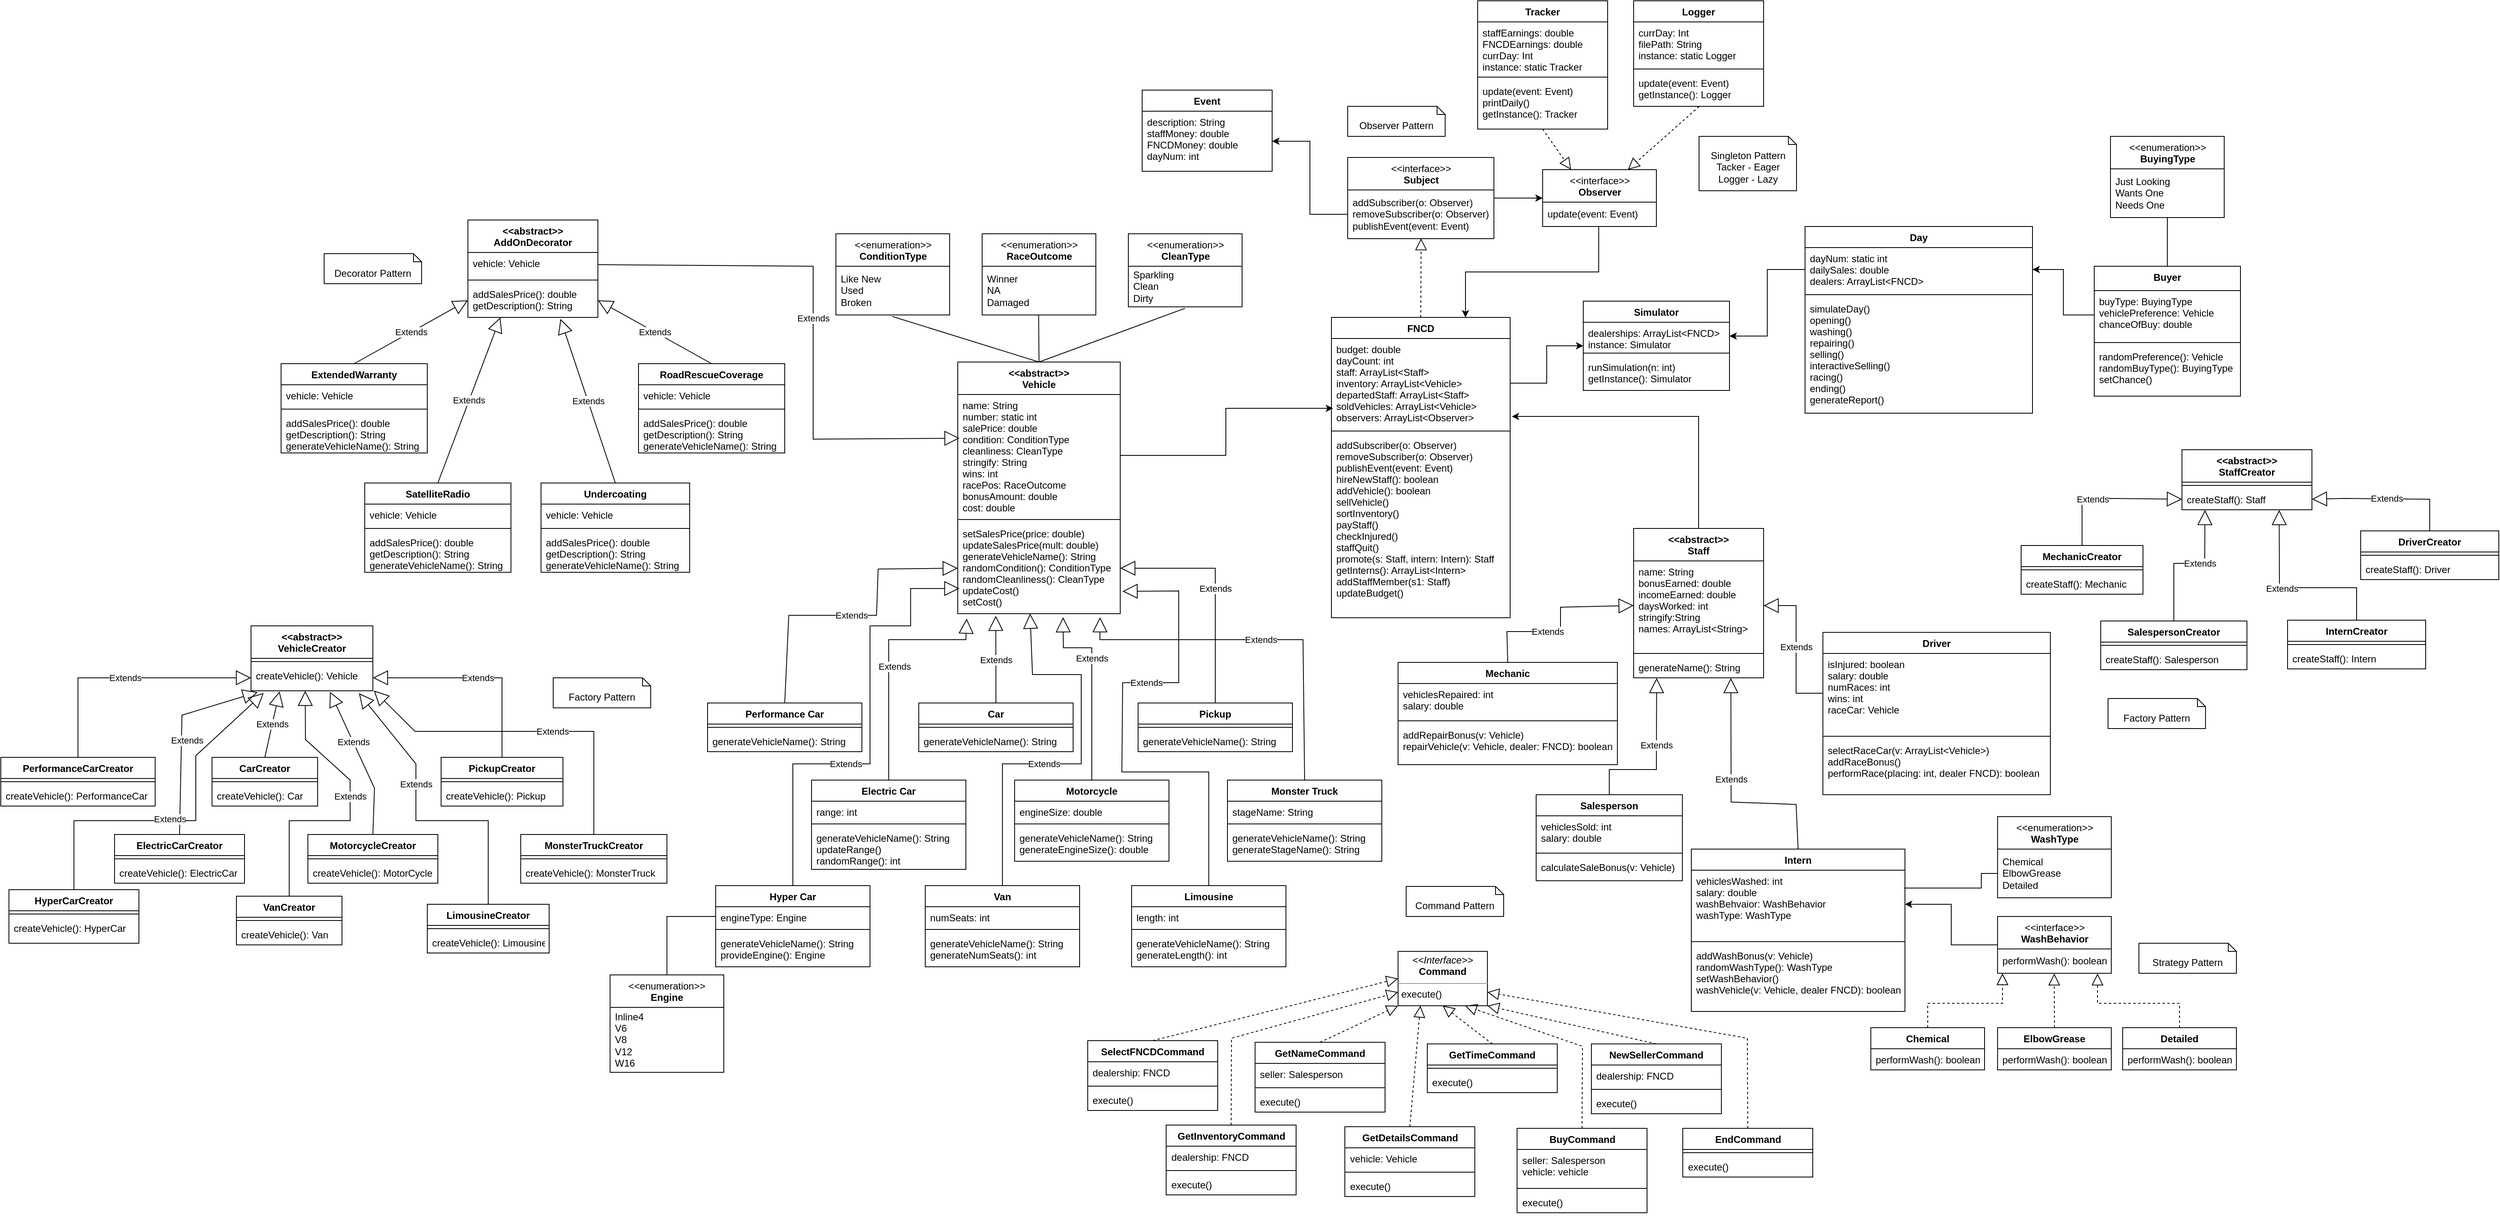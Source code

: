 <mxfile version="21.0.4" type="device"><diagram name="Page-1" id="t615IpKrebfOkQAuINTM"><mxGraphModel dx="9136" dy="4156" grid="1" gridSize="10" guides="1" tooltips="1" connect="1" arrows="1" fold="1" page="1" pageScale="1" pageWidth="850" pageHeight="1100" math="0" shadow="0"><root><mxCell id="0"/><mxCell id="1" parent="0"/><mxCell id="rix5Q1nm7K9y-jNuMeSY-110" style="edgeStyle=orthogonalEdgeStyle;rounded=0;orthogonalLoop=1;jettySize=auto;html=1;entryX=1.009;entryY=0.873;entryDx=0;entryDy=0;entryPerimeter=0;" parent="1" source="QfsyvB2copFPXGvnGD3D-1" target="QfsyvB2copFPXGvnGD3D-46" edge="1"><mxGeometry relative="1" as="geometry"/></mxCell><mxCell id="QfsyvB2copFPXGvnGD3D-1" value="&lt;&lt;abstract&gt;&gt;&#10;Staff" style="swimlane;fontStyle=1;align=center;verticalAlign=top;childLayout=stackLayout;horizontal=1;startSize=40;horizontalStack=0;resizeParent=1;resizeParentMax=0;resizeLast=0;collapsible=1;marginBottom=0;" parent="1" vertex="1"><mxGeometry x="-1200" y="-110" width="160" height="184" as="geometry"/></mxCell><mxCell id="QfsyvB2copFPXGvnGD3D-2" value="name: String&#10;bonusEarned: double&#10;incomeEarned: double&#10;daysWorked: int&#10;stringify:String&#10;names: ArrayList&lt;String&gt;" style="text;strokeColor=none;fillColor=none;align=left;verticalAlign=top;spacingLeft=4;spacingRight=4;overflow=hidden;rotatable=0;points=[[0,0.5],[1,0.5]];portConstraint=eastwest;" parent="QfsyvB2copFPXGvnGD3D-1" vertex="1"><mxGeometry y="40" width="160" height="110" as="geometry"/></mxCell><mxCell id="QfsyvB2copFPXGvnGD3D-3" value="" style="line;strokeWidth=1;fillColor=none;align=left;verticalAlign=middle;spacingTop=-1;spacingLeft=3;spacingRight=3;rotatable=0;labelPosition=right;points=[];portConstraint=eastwest;strokeColor=inherit;" parent="QfsyvB2copFPXGvnGD3D-1" vertex="1"><mxGeometry y="150" width="160" height="8" as="geometry"/></mxCell><mxCell id="QfsyvB2copFPXGvnGD3D-4" value="generateName(): String" style="text;strokeColor=none;fillColor=none;align=left;verticalAlign=top;spacingLeft=4;spacingRight=4;overflow=hidden;rotatable=0;points=[[0,0.5],[1,0.5]];portConstraint=eastwest;" parent="QfsyvB2copFPXGvnGD3D-1" vertex="1"><mxGeometry y="158" width="160" height="26" as="geometry"/></mxCell><mxCell id="QfsyvB2copFPXGvnGD3D-5" value="Salesperson" style="swimlane;fontStyle=1;align=center;verticalAlign=top;childLayout=stackLayout;horizontal=1;startSize=26;horizontalStack=0;resizeParent=1;resizeParentMax=0;resizeLast=0;collapsible=1;marginBottom=0;" parent="1" vertex="1"><mxGeometry x="-1320" y="218" width="180" height="106" as="geometry"/></mxCell><mxCell id="QfsyvB2copFPXGvnGD3D-6" value="vehiclesSold: int&#10;salary: double" style="text;strokeColor=none;fillColor=none;align=left;verticalAlign=top;spacingLeft=4;spacingRight=4;overflow=hidden;rotatable=0;points=[[0,0.5],[1,0.5]];portConstraint=eastwest;" parent="QfsyvB2copFPXGvnGD3D-5" vertex="1"><mxGeometry y="26" width="180" height="42" as="geometry"/></mxCell><mxCell id="QfsyvB2copFPXGvnGD3D-7" value="" style="line;strokeWidth=1;fillColor=none;align=left;verticalAlign=middle;spacingTop=-1;spacingLeft=3;spacingRight=3;rotatable=0;labelPosition=right;points=[];portConstraint=eastwest;strokeColor=inherit;" parent="QfsyvB2copFPXGvnGD3D-5" vertex="1"><mxGeometry y="68" width="180" height="8" as="geometry"/></mxCell><mxCell id="QfsyvB2copFPXGvnGD3D-8" value="calculateSaleBonus(v: Vehicle)" style="text;strokeColor=none;fillColor=none;align=left;verticalAlign=top;spacingLeft=4;spacingRight=4;overflow=hidden;rotatable=0;points=[[0,0.5],[1,0.5]];portConstraint=eastwest;" parent="QfsyvB2copFPXGvnGD3D-5" vertex="1"><mxGeometry y="76" width="180" height="30" as="geometry"/></mxCell><mxCell id="QfsyvB2copFPXGvnGD3D-9" value="Intern" style="swimlane;fontStyle=1;align=center;verticalAlign=top;childLayout=stackLayout;horizontal=1;startSize=26;horizontalStack=0;resizeParent=1;resizeParentMax=0;resizeLast=0;collapsible=1;marginBottom=0;" parent="1" vertex="1"><mxGeometry x="-1129" y="285" width="263" height="200" as="geometry"/></mxCell><mxCell id="QfsyvB2copFPXGvnGD3D-10" value="vehiclesWashed: int&#10;salary: double&#10;washBehvaior: WashBehavior&#10;washType: WashType" style="text;strokeColor=none;fillColor=none;align=left;verticalAlign=top;spacingLeft=4;spacingRight=4;overflow=hidden;rotatable=0;points=[[0,0.5],[1,0.5]];portConstraint=eastwest;" parent="QfsyvB2copFPXGvnGD3D-9" vertex="1"><mxGeometry y="26" width="263" height="84" as="geometry"/></mxCell><mxCell id="QfsyvB2copFPXGvnGD3D-11" value="" style="line;strokeWidth=1;fillColor=none;align=left;verticalAlign=middle;spacingTop=-1;spacingLeft=3;spacingRight=3;rotatable=0;labelPosition=right;points=[];portConstraint=eastwest;strokeColor=inherit;" parent="QfsyvB2copFPXGvnGD3D-9" vertex="1"><mxGeometry y="110" width="263" height="8" as="geometry"/></mxCell><mxCell id="QfsyvB2copFPXGvnGD3D-12" value="addWashBonus(v: Vehicle)&#10;randomWashType(): WashType&#10;setWashBehavior()&#10;washVehicle(v: Vehicle, dealer FNCD): boolean" style="text;strokeColor=none;fillColor=none;align=left;verticalAlign=top;spacingLeft=4;spacingRight=4;overflow=hidden;rotatable=0;points=[[0,0.5],[1,0.5]];portConstraint=eastwest;" parent="QfsyvB2copFPXGvnGD3D-9" vertex="1"><mxGeometry y="118" width="263" height="82" as="geometry"/></mxCell><mxCell id="QfsyvB2copFPXGvnGD3D-19" value="Mechanic" style="swimlane;fontStyle=1;align=center;verticalAlign=top;childLayout=stackLayout;horizontal=1;startSize=26;horizontalStack=0;resizeParent=1;resizeParentMax=0;resizeLast=0;collapsible=1;marginBottom=0;" parent="1" vertex="1"><mxGeometry x="-1490" y="55" width="270" height="126" as="geometry"/></mxCell><mxCell id="QfsyvB2copFPXGvnGD3D-20" value="vehiclesRepaired: int&#10;salary: double" style="text;strokeColor=none;fillColor=none;align=left;verticalAlign=top;spacingLeft=4;spacingRight=4;overflow=hidden;rotatable=0;points=[[0,0.5],[1,0.5]];portConstraint=eastwest;" parent="QfsyvB2copFPXGvnGD3D-19" vertex="1"><mxGeometry y="26" width="270" height="42" as="geometry"/></mxCell><mxCell id="QfsyvB2copFPXGvnGD3D-21" value="" style="line;strokeWidth=1;fillColor=none;align=left;verticalAlign=middle;spacingTop=-1;spacingLeft=3;spacingRight=3;rotatable=0;labelPosition=right;points=[];portConstraint=eastwest;strokeColor=inherit;" parent="QfsyvB2copFPXGvnGD3D-19" vertex="1"><mxGeometry y="68" width="270" height="8" as="geometry"/></mxCell><mxCell id="QfsyvB2copFPXGvnGD3D-22" value="addRepairBonus(v: Vehicle)&#10;repairVehicle(v: Vehicle, dealer: FNCD): boolean" style="text;strokeColor=none;fillColor=none;align=left;verticalAlign=top;spacingLeft=4;spacingRight=4;overflow=hidden;rotatable=0;points=[[0,0.5],[1,0.5]];portConstraint=eastwest;" parent="QfsyvB2copFPXGvnGD3D-19" vertex="1"><mxGeometry y="76" width="270" height="50" as="geometry"/></mxCell><mxCell id="QfsyvB2copFPXGvnGD3D-23" value="Extends" style="endArrow=block;endSize=16;endFill=0;html=1;rounded=0;exitX=0.5;exitY=0;exitDx=0;exitDy=0;entryX=0.177;entryY=1.009;entryDx=0;entryDy=0;entryPerimeter=0;" parent="1" source="QfsyvB2copFPXGvnGD3D-5" target="QfsyvB2copFPXGvnGD3D-4" edge="1"><mxGeometry x="0.18" width="160" relative="1" as="geometry"><mxPoint x="-1020" y="475" as="sourcePoint"/><mxPoint x="-1050" y="435" as="targetPoint"/><Array as="points"><mxPoint x="-1230" y="187"/><mxPoint x="-1172" y="187"/></Array><mxPoint as="offset"/></mxGeometry></mxCell><mxCell id="QfsyvB2copFPXGvnGD3D-26" value="&lt;&lt;abstract&gt;&gt;&#10;Vehicle" style="swimlane;fontStyle=1;align=center;verticalAlign=top;childLayout=stackLayout;horizontal=1;startSize=40;horizontalStack=0;resizeParent=1;resizeParentMax=0;resizeLast=0;collapsible=1;marginBottom=0;" parent="1" vertex="1"><mxGeometry x="-2032" y="-315" width="200" height="310" as="geometry"/></mxCell><mxCell id="QfsyvB2copFPXGvnGD3D-27" value="name: String&#10;number: static int&#10;salePrice: double&#10;condition: ConditionType&#10;cleanliness: CleanType&#10;stringify: String&#10;wins: int&#10;racePos: RaceOutcome&#10;bonusAmount: double&#10;cost: double" style="text;strokeColor=none;fillColor=none;align=left;verticalAlign=top;spacingLeft=4;spacingRight=4;overflow=hidden;rotatable=0;points=[[0,0.5],[1,0.5]];portConstraint=eastwest;" parent="QfsyvB2copFPXGvnGD3D-26" vertex="1"><mxGeometry y="40" width="200" height="150" as="geometry"/></mxCell><mxCell id="QfsyvB2copFPXGvnGD3D-28" value="" style="line;strokeWidth=1;fillColor=none;align=left;verticalAlign=middle;spacingTop=-1;spacingLeft=3;spacingRight=3;rotatable=0;labelPosition=right;points=[];portConstraint=eastwest;strokeColor=inherit;" parent="QfsyvB2copFPXGvnGD3D-26" vertex="1"><mxGeometry y="190" width="200" height="8" as="geometry"/></mxCell><mxCell id="QfsyvB2copFPXGvnGD3D-29" value="setSalesPrice(price: double)&#10;updateSalesPrice(mult: double)&#10;generateVehicleName(): String&#10;randomCondition(): ConditionType&#10;randomCleanliness(): CleanType&#10;updateCost()&#10;setCost()" style="text;strokeColor=none;fillColor=none;align=left;verticalAlign=top;spacingLeft=4;spacingRight=4;overflow=hidden;rotatable=0;points=[[0,0.5],[1,0.5]];portConstraint=eastwest;" parent="QfsyvB2copFPXGvnGD3D-26" vertex="1"><mxGeometry y="198" width="200" height="112" as="geometry"/></mxCell><mxCell id="QfsyvB2copFPXGvnGD3D-38" value="Performance Car" style="swimlane;fontStyle=1;align=center;verticalAlign=top;childLayout=stackLayout;horizontal=1;startSize=26;horizontalStack=0;resizeParent=1;resizeParentMax=0;resizeLast=0;collapsible=1;marginBottom=0;" parent="1" vertex="1"><mxGeometry x="-2340" y="105" width="190" height="60" as="geometry"/></mxCell><mxCell id="QfsyvB2copFPXGvnGD3D-40" value="" style="line;strokeWidth=1;fillColor=none;align=left;verticalAlign=middle;spacingTop=-1;spacingLeft=3;spacingRight=3;rotatable=0;labelPosition=right;points=[];portConstraint=eastwest;strokeColor=inherit;" parent="QfsyvB2copFPXGvnGD3D-38" vertex="1"><mxGeometry y="26" width="190" height="8" as="geometry"/></mxCell><mxCell id="QfsyvB2copFPXGvnGD3D-41" value="generateVehicleName(): String" style="text;strokeColor=none;fillColor=none;align=left;verticalAlign=top;spacingLeft=4;spacingRight=4;overflow=hidden;rotatable=0;points=[[0,0.5],[1,0.5]];portConstraint=eastwest;" parent="QfsyvB2copFPXGvnGD3D-38" vertex="1"><mxGeometry y="34" width="190" height="26" as="geometry"/></mxCell><mxCell id="QfsyvB2copFPXGvnGD3D-45" value="FNCD" style="swimlane;fontStyle=1;align=center;verticalAlign=top;childLayout=stackLayout;horizontal=1;startSize=26;horizontalStack=0;resizeParent=1;resizeParentMax=0;resizeLast=0;collapsible=1;marginBottom=0;" parent="1" vertex="1"><mxGeometry x="-1572" y="-370" width="220" height="370" as="geometry"/></mxCell><mxCell id="QfsyvB2copFPXGvnGD3D-46" value="budget: double&#10;dayCount: int&#10;staff: ArrayList&lt;Staff&gt;&#10;inventory: ArrayList&lt;Vehicle&gt;&#10;departedStaff: ArrayList&lt;Staff&gt;&#10;soldVehicles: ArrayList&lt;Vehicle&gt;&#10;observers: ArrayList&lt;Observer&gt;" style="text;strokeColor=none;fillColor=none;align=left;verticalAlign=top;spacingLeft=4;spacingRight=4;overflow=hidden;rotatable=0;points=[[0,0.5],[1,0.5]];portConstraint=eastwest;" parent="QfsyvB2copFPXGvnGD3D-45" vertex="1"><mxGeometry y="26" width="220" height="110" as="geometry"/></mxCell><mxCell id="QfsyvB2copFPXGvnGD3D-47" value="" style="line;strokeWidth=1;fillColor=none;align=left;verticalAlign=middle;spacingTop=-1;spacingLeft=3;spacingRight=3;rotatable=0;labelPosition=right;points=[];portConstraint=eastwest;strokeColor=inherit;" parent="QfsyvB2copFPXGvnGD3D-45" vertex="1"><mxGeometry y="136" width="220" height="8" as="geometry"/></mxCell><mxCell id="QfsyvB2copFPXGvnGD3D-48" value="addSubscriber(o: Observer)&#10;removeSubscriber(o: Observer)&#10;publishEvent(event: Event)&#10;hireNewStaff(): boolean&#10;addVehicle(): boolean&#10;sellVehicle()&#10;sortInventory()&#10;payStaff()&#10;checkInjured()&#10;staffQuit()&#10;promote(s: Staff, intern: Intern): Staff&#10;getInterns(): ArrayList&lt;Intern&gt;&#10;addStaffMember(s1: Staff)&#10;updateBudget()" style="text;strokeColor=none;fillColor=none;align=left;verticalAlign=top;spacingLeft=4;spacingRight=4;overflow=hidden;rotatable=0;points=[[0,0.5],[1,0.5]];portConstraint=eastwest;" parent="QfsyvB2copFPXGvnGD3D-45" vertex="1"><mxGeometry y="144" width="220" height="226" as="geometry"/></mxCell><mxCell id="QfsyvB2copFPXGvnGD3D-53" value="Day" style="swimlane;fontStyle=1;align=center;verticalAlign=top;childLayout=stackLayout;horizontal=1;startSize=26;horizontalStack=0;resizeParent=1;resizeParentMax=0;resizeLast=0;collapsible=1;marginBottom=0;" parent="1" vertex="1"><mxGeometry x="-989" y="-482" width="280" height="230" as="geometry"/></mxCell><mxCell id="QfsyvB2copFPXGvnGD3D-54" value="dayNum: static int&#10;dailySales: double&#10;dealers: ArrayList&lt;FNCD&gt;" style="text;strokeColor=none;fillColor=none;align=left;verticalAlign=top;spacingLeft=4;spacingRight=4;overflow=hidden;rotatable=0;points=[[0,0.5],[1,0.5]];portConstraint=eastwest;" parent="QfsyvB2copFPXGvnGD3D-53" vertex="1"><mxGeometry y="26" width="280" height="54" as="geometry"/></mxCell><mxCell id="QfsyvB2copFPXGvnGD3D-55" value="" style="line;strokeWidth=1;fillColor=none;align=left;verticalAlign=middle;spacingTop=-1;spacingLeft=3;spacingRight=3;rotatable=0;labelPosition=right;points=[];portConstraint=eastwest;strokeColor=inherit;" parent="QfsyvB2copFPXGvnGD3D-53" vertex="1"><mxGeometry y="80" width="280" height="8" as="geometry"/></mxCell><mxCell id="QfsyvB2copFPXGvnGD3D-56" value="simulateDay()&#10;opening()&#10;washing()&#10;repairing()&#10;selling()&#10;interactiveSelling()&#10;racing()&#10;ending()&#10;generateReport()" style="text;strokeColor=none;fillColor=none;align=left;verticalAlign=top;spacingLeft=4;spacingRight=4;overflow=hidden;rotatable=0;points=[[0,0.5],[1,0.5]];portConstraint=eastwest;" parent="QfsyvB2copFPXGvnGD3D-53" vertex="1"><mxGeometry y="88" width="280" height="142" as="geometry"/></mxCell><mxCell id="QfsyvB2copFPXGvnGD3D-61" value="&amp;lt;&amp;lt;enumeration&amp;gt;&amp;gt;&lt;br&gt;&lt;b&gt;ConditionType&lt;/b&gt;" style="swimlane;fontStyle=0;align=center;verticalAlign=top;childLayout=stackLayout;horizontal=1;startSize=40;horizontalStack=0;resizeParent=1;resizeParentMax=0;resizeLast=0;collapsible=0;marginBottom=0;html=1;" parent="1" vertex="1"><mxGeometry x="-2182" y="-473" width="140" height="100" as="geometry"/></mxCell><mxCell id="QfsyvB2copFPXGvnGD3D-62" value="Like New&lt;br&gt;Used&lt;br&gt;Broken" style="text;html=1;strokeColor=none;fillColor=none;align=left;verticalAlign=middle;spacingLeft=4;spacingRight=4;overflow=hidden;rotatable=0;points=[[0,0.5],[1,0.5]];portConstraint=eastwest;" parent="QfsyvB2copFPXGvnGD3D-61" vertex="1"><mxGeometry y="40" width="140" height="60" as="geometry"/></mxCell><mxCell id="QfsyvB2copFPXGvnGD3D-63" value="&amp;lt;&amp;lt;enumeration&amp;gt;&amp;gt;&lt;br&gt;&lt;b&gt;CleanType&lt;/b&gt;" style="swimlane;fontStyle=0;align=center;verticalAlign=top;childLayout=stackLayout;horizontal=1;startSize=40;horizontalStack=0;resizeParent=1;resizeParentMax=0;resizeLast=0;collapsible=0;marginBottom=0;html=1;" parent="1" vertex="1"><mxGeometry x="-1822" y="-473" width="140" height="90" as="geometry"/></mxCell><mxCell id="QfsyvB2copFPXGvnGD3D-64" value="Sparkling&lt;br&gt;Clean&lt;br&gt;Dirty" style="text;html=1;strokeColor=none;fillColor=none;align=left;verticalAlign=middle;spacingLeft=4;spacingRight=4;overflow=hidden;rotatable=0;points=[[0,0.5],[1,0.5]];portConstraint=eastwest;" parent="QfsyvB2copFPXGvnGD3D-63" vertex="1"><mxGeometry y="40" width="140" height="50" as="geometry"/></mxCell><mxCell id="QfsyvB2copFPXGvnGD3D-86" value="Buyer" style="swimlane;fontStyle=1;align=center;verticalAlign=top;childLayout=stackLayout;horizontal=1;startSize=30;horizontalStack=0;resizeParent=1;resizeParentMax=0;resizeLast=0;collapsible=1;marginBottom=0;" parent="1" vertex="1"><mxGeometry x="-633" y="-433" width="180" height="160" as="geometry"/></mxCell><mxCell id="QfsyvB2copFPXGvnGD3D-87" value="buyType: BuyingType&#10;vehiclePreference: Vehicle&#10;chanceOfBuy: double" style="text;strokeColor=none;fillColor=none;align=left;verticalAlign=top;spacingLeft=4;spacingRight=4;overflow=hidden;rotatable=0;points=[[0,0.5],[1,0.5]];portConstraint=eastwest;" parent="QfsyvB2copFPXGvnGD3D-86" vertex="1"><mxGeometry y="30" width="180" height="60" as="geometry"/></mxCell><mxCell id="QfsyvB2copFPXGvnGD3D-88" value="" style="line;strokeWidth=1;fillColor=none;align=left;verticalAlign=middle;spacingTop=-1;spacingLeft=3;spacingRight=3;rotatable=0;labelPosition=right;points=[];portConstraint=eastwest;strokeColor=inherit;" parent="QfsyvB2copFPXGvnGD3D-86" vertex="1"><mxGeometry y="90" width="180" height="8" as="geometry"/></mxCell><mxCell id="QfsyvB2copFPXGvnGD3D-89" value="randomPreference(): Vehicle&#10;randomBuyType(): BuyingType&#10;setChance()&#10;" style="text;strokeColor=none;fillColor=none;align=left;verticalAlign=top;spacingLeft=4;spacingRight=4;overflow=hidden;rotatable=0;points=[[0,0.5],[1,0.5]];portConstraint=eastwest;" parent="QfsyvB2copFPXGvnGD3D-86" vertex="1"><mxGeometry y="98" width="180" height="62" as="geometry"/></mxCell><mxCell id="QfsyvB2copFPXGvnGD3D-90" value="&amp;lt;&amp;lt;enumeration&amp;gt;&amp;gt;&lt;br&gt;&lt;b&gt;BuyingType&lt;/b&gt;" style="swimlane;fontStyle=0;align=center;verticalAlign=top;childLayout=stackLayout;horizontal=1;startSize=40;horizontalStack=0;resizeParent=1;resizeParentMax=0;resizeLast=0;collapsible=0;marginBottom=0;html=1;" parent="1" vertex="1"><mxGeometry x="-613" y="-593" width="140" height="100" as="geometry"/></mxCell><mxCell id="QfsyvB2copFPXGvnGD3D-91" value="Just Looking&lt;br&gt;Wants One&lt;br&gt;Needs One" style="text;html=1;strokeColor=none;fillColor=none;align=left;verticalAlign=middle;spacingLeft=4;spacingRight=4;overflow=hidden;rotatable=0;points=[[0,0.5],[1,0.5]];portConstraint=eastwest;" parent="QfsyvB2copFPXGvnGD3D-90" vertex="1"><mxGeometry y="40" width="140" height="60" as="geometry"/></mxCell><mxCell id="inO1o_w_NUbtkZObEuKt-1" value="Pickup" style="swimlane;fontStyle=1;align=center;verticalAlign=top;childLayout=stackLayout;horizontal=1;startSize=26;horizontalStack=0;resizeParent=1;resizeParentMax=0;resizeLast=0;collapsible=1;marginBottom=0;" parent="1" vertex="1"><mxGeometry x="-1810" y="105" width="190" height="60" as="geometry"/></mxCell><mxCell id="inO1o_w_NUbtkZObEuKt-3" value="" style="line;strokeWidth=1;fillColor=none;align=left;verticalAlign=middle;spacingTop=-1;spacingLeft=3;spacingRight=3;rotatable=0;labelPosition=right;points=[];portConstraint=eastwest;strokeColor=inherit;" parent="inO1o_w_NUbtkZObEuKt-1" vertex="1"><mxGeometry y="26" width="190" height="8" as="geometry"/></mxCell><mxCell id="inO1o_w_NUbtkZObEuKt-4" value="generateVehicleName(): String" style="text;strokeColor=none;fillColor=none;align=left;verticalAlign=top;spacingLeft=4;spacingRight=4;overflow=hidden;rotatable=0;points=[[0,0.5],[1,0.5]];portConstraint=eastwest;" parent="inO1o_w_NUbtkZObEuKt-1" vertex="1"><mxGeometry y="34" width="190" height="26" as="geometry"/></mxCell><mxCell id="inO1o_w_NUbtkZObEuKt-5" value="Car" style="swimlane;fontStyle=1;align=center;verticalAlign=top;childLayout=stackLayout;horizontal=1;startSize=26;horizontalStack=0;resizeParent=1;resizeParentMax=0;resizeLast=0;collapsible=1;marginBottom=0;" parent="1" vertex="1"><mxGeometry x="-2080" y="105" width="190" height="60" as="geometry"/></mxCell><mxCell id="inO1o_w_NUbtkZObEuKt-7" value="" style="line;strokeWidth=1;fillColor=none;align=left;verticalAlign=middle;spacingTop=-1;spacingLeft=3;spacingRight=3;rotatable=0;labelPosition=right;points=[];portConstraint=eastwest;strokeColor=inherit;" parent="inO1o_w_NUbtkZObEuKt-5" vertex="1"><mxGeometry y="26" width="190" height="8" as="geometry"/></mxCell><mxCell id="inO1o_w_NUbtkZObEuKt-8" value="generateVehicleName(): String" style="text;strokeColor=none;fillColor=none;align=left;verticalAlign=top;spacingLeft=4;spacingRight=4;overflow=hidden;rotatable=0;points=[[0,0.5],[1,0.5]];portConstraint=eastwest;" parent="inO1o_w_NUbtkZObEuKt-5" vertex="1"><mxGeometry y="34" width="190" height="26" as="geometry"/></mxCell><mxCell id="rix5Q1nm7K9y-jNuMeSY-5" value="Electric Car" style="swimlane;fontStyle=1;align=center;verticalAlign=top;childLayout=stackLayout;horizontal=1;startSize=26;horizontalStack=0;resizeParent=1;resizeParentMax=0;resizeLast=0;collapsible=1;marginBottom=0;" parent="1" vertex="1"><mxGeometry x="-2212" y="200" width="190" height="110" as="geometry"/></mxCell><mxCell id="rix5Q1nm7K9y-jNuMeSY-6" value="range: int" style="text;strokeColor=none;fillColor=none;align=left;verticalAlign=top;spacingLeft=4;spacingRight=4;overflow=hidden;rotatable=0;points=[[0,0.5],[1,0.5]];portConstraint=eastwest;" parent="rix5Q1nm7K9y-jNuMeSY-5" vertex="1"><mxGeometry y="26" width="190" height="24" as="geometry"/></mxCell><mxCell id="rix5Q1nm7K9y-jNuMeSY-7" value="" style="line;strokeWidth=1;fillColor=none;align=left;verticalAlign=middle;spacingTop=-1;spacingLeft=3;spacingRight=3;rotatable=0;labelPosition=right;points=[];portConstraint=eastwest;strokeColor=inherit;" parent="rix5Q1nm7K9y-jNuMeSY-5" vertex="1"><mxGeometry y="50" width="190" height="8" as="geometry"/></mxCell><mxCell id="rix5Q1nm7K9y-jNuMeSY-8" value="generateVehicleName(): String&#10;updateRange()&#10;randomRange(): int" style="text;strokeColor=none;fillColor=none;align=left;verticalAlign=top;spacingLeft=4;spacingRight=4;overflow=hidden;rotatable=0;points=[[0,0.5],[1,0.5]];portConstraint=eastwest;" parent="rix5Q1nm7K9y-jNuMeSY-5" vertex="1"><mxGeometry y="58" width="190" height="52" as="geometry"/></mxCell><mxCell id="rix5Q1nm7K9y-jNuMeSY-9" value="Monster Truck" style="swimlane;fontStyle=1;align=center;verticalAlign=top;childLayout=stackLayout;horizontal=1;startSize=26;horizontalStack=0;resizeParent=1;resizeParentMax=0;resizeLast=0;collapsible=1;marginBottom=0;" parent="1" vertex="1"><mxGeometry x="-1700" y="200" width="190" height="100" as="geometry"/></mxCell><mxCell id="rix5Q1nm7K9y-jNuMeSY-10" value="stageName: String" style="text;strokeColor=none;fillColor=none;align=left;verticalAlign=top;spacingLeft=4;spacingRight=4;overflow=hidden;rotatable=0;points=[[0,0.5],[1,0.5]];portConstraint=eastwest;" parent="rix5Q1nm7K9y-jNuMeSY-9" vertex="1"><mxGeometry y="26" width="190" height="24" as="geometry"/></mxCell><mxCell id="rix5Q1nm7K9y-jNuMeSY-11" value="" style="line;strokeWidth=1;fillColor=none;align=left;verticalAlign=middle;spacingTop=-1;spacingLeft=3;spacingRight=3;rotatable=0;labelPosition=right;points=[];portConstraint=eastwest;strokeColor=inherit;" parent="rix5Q1nm7K9y-jNuMeSY-9" vertex="1"><mxGeometry y="50" width="190" height="8" as="geometry"/></mxCell><mxCell id="rix5Q1nm7K9y-jNuMeSY-12" value="generateVehicleName(): String&#10;generateStageName(): String" style="text;strokeColor=none;fillColor=none;align=left;verticalAlign=top;spacingLeft=4;spacingRight=4;overflow=hidden;rotatable=0;points=[[0,0.5],[1,0.5]];portConstraint=eastwest;" parent="rix5Q1nm7K9y-jNuMeSY-9" vertex="1"><mxGeometry y="58" width="190" height="42" as="geometry"/></mxCell><mxCell id="rix5Q1nm7K9y-jNuMeSY-16" value="Driver" style="swimlane;fontStyle=1;align=center;verticalAlign=top;childLayout=stackLayout;horizontal=1;startSize=26;horizontalStack=0;resizeParent=1;resizeParentMax=0;resizeLast=0;collapsible=1;marginBottom=0;" parent="1" vertex="1"><mxGeometry x="-967" y="18" width="280" height="200" as="geometry"/></mxCell><mxCell id="rix5Q1nm7K9y-jNuMeSY-17" value="isInjured: boolean&#10;salary: double&#10;numRaces: int&#10;wins: int&#10;raceCar: Vehicle" style="text;strokeColor=none;fillColor=none;align=left;verticalAlign=top;spacingLeft=4;spacingRight=4;overflow=hidden;rotatable=0;points=[[0,0.5],[1,0.5]];portConstraint=eastwest;" parent="rix5Q1nm7K9y-jNuMeSY-16" vertex="1"><mxGeometry y="26" width="280" height="98" as="geometry"/></mxCell><mxCell id="rix5Q1nm7K9y-jNuMeSY-18" value="" style="line;strokeWidth=1;fillColor=none;align=left;verticalAlign=middle;spacingTop=-1;spacingLeft=3;spacingRight=3;rotatable=0;labelPosition=right;points=[];portConstraint=eastwest;strokeColor=inherit;" parent="rix5Q1nm7K9y-jNuMeSY-16" vertex="1"><mxGeometry y="124" width="280" height="8" as="geometry"/></mxCell><mxCell id="rix5Q1nm7K9y-jNuMeSY-19" value="selectRaceCar(v: ArrayList&lt;Vehicle&gt;)&#10;addRaceBonus()&#10;performRace(placing: int, dealer FNCD): boolean" style="text;strokeColor=none;fillColor=none;align=left;verticalAlign=top;spacingLeft=4;spacingRight=4;overflow=hidden;rotatable=0;points=[[0,0.5],[1,0.5]];portConstraint=eastwest;" parent="rix5Q1nm7K9y-jNuMeSY-16" vertex="1"><mxGeometry y="132" width="280" height="68" as="geometry"/></mxCell><mxCell id="rix5Q1nm7K9y-jNuMeSY-20" value="Extends" style="endArrow=block;endSize=16;endFill=0;html=1;rounded=0;exitX=0;exitY=0.5;exitDx=0;exitDy=0;entryX=1;entryY=0.5;entryDx=0;entryDy=0;" parent="1" source="rix5Q1nm7K9y-jNuMeSY-17" target="QfsyvB2copFPXGvnGD3D-2" edge="1"><mxGeometry width="160" relative="1" as="geometry"><mxPoint x="-1150" y="155" as="sourcePoint"/><mxPoint x="-990" y="155" as="targetPoint"/><Array as="points"><mxPoint x="-1000" y="93"/><mxPoint x="-1000" y="-15"/></Array></mxGeometry></mxCell><mxCell id="rix5Q1nm7K9y-jNuMeSY-21" value="&amp;lt;&amp;lt;enumeration&amp;gt;&amp;gt;&lt;br&gt;&lt;b&gt;RaceOutcome&lt;/b&gt;" style="swimlane;fontStyle=0;align=center;verticalAlign=top;childLayout=stackLayout;horizontal=1;startSize=40;horizontalStack=0;resizeParent=1;resizeParentMax=0;resizeLast=0;collapsible=0;marginBottom=0;html=1;" parent="1" vertex="1"><mxGeometry x="-2002" y="-473" width="140" height="100" as="geometry"/></mxCell><mxCell id="rix5Q1nm7K9y-jNuMeSY-22" value="Winner&lt;br&gt;NA&lt;br&gt;Damaged" style="text;html=1;strokeColor=none;fillColor=none;align=left;verticalAlign=middle;spacingLeft=4;spacingRight=4;overflow=hidden;rotatable=0;points=[[0,0.5],[1,0.5]];portConstraint=eastwest;" parent="rix5Q1nm7K9y-jNuMeSY-21" vertex="1"><mxGeometry y="40" width="140" height="60" as="geometry"/></mxCell><mxCell id="rix5Q1nm7K9y-jNuMeSY-104" style="edgeStyle=orthogonalEdgeStyle;rounded=0;orthogonalLoop=1;jettySize=auto;html=1;entryX=1;entryY=0.5;entryDx=0;entryDy=0;" parent="1" source="rix5Q1nm7K9y-jNuMeSY-25" target="QfsyvB2copFPXGvnGD3D-10" edge="1"><mxGeometry relative="1" as="geometry"><mxPoint x="-812" y="353" as="targetPoint"/></mxGeometry></mxCell><mxCell id="rix5Q1nm7K9y-jNuMeSY-25" value="&amp;lt;&amp;lt;interface&amp;gt;&amp;gt;&lt;br&gt;&lt;b&gt;WashBehavior&lt;/b&gt;" style="swimlane;fontStyle=0;align=center;verticalAlign=top;childLayout=stackLayout;horizontal=1;startSize=40;horizontalStack=0;resizeParent=1;resizeParentMax=0;resizeLast=0;collapsible=0;marginBottom=0;html=1;" parent="1" vertex="1"><mxGeometry x="-752" y="368" width="140" height="70" as="geometry"/></mxCell><mxCell id="rix5Q1nm7K9y-jNuMeSY-26" value="performWash(): boolean" style="text;html=1;strokeColor=none;fillColor=none;align=left;verticalAlign=middle;spacingLeft=4;spacingRight=4;overflow=hidden;rotatable=0;points=[[0,0.5],[1,0.5]];portConstraint=eastwest;" parent="rix5Q1nm7K9y-jNuMeSY-25" vertex="1"><mxGeometry y="40" width="140" height="30" as="geometry"/></mxCell><mxCell id="rix5Q1nm7K9y-jNuMeSY-27" value="Chemical" style="swimlane;fontStyle=1;childLayout=stackLayout;horizontal=1;startSize=26;fillColor=none;horizontalStack=0;resizeParent=1;resizeParentMax=0;resizeLast=0;collapsible=1;marginBottom=0;" parent="1" vertex="1"><mxGeometry x="-908" y="505" width="140" height="52" as="geometry"/></mxCell><mxCell id="rix5Q1nm7K9y-jNuMeSY-28" value="performWash(): boolean" style="text;strokeColor=none;fillColor=none;align=left;verticalAlign=top;spacingLeft=4;spacingRight=4;overflow=hidden;rotatable=0;points=[[0,0.5],[1,0.5]];portConstraint=eastwest;" parent="rix5Q1nm7K9y-jNuMeSY-27" vertex="1"><mxGeometry y="26" width="140" height="26" as="geometry"/></mxCell><mxCell id="rix5Q1nm7K9y-jNuMeSY-31" value="ElbowGrease" style="swimlane;fontStyle=1;childLayout=stackLayout;horizontal=1;startSize=26;fillColor=none;horizontalStack=0;resizeParent=1;resizeParentMax=0;resizeLast=0;collapsible=1;marginBottom=0;" parent="1" vertex="1"><mxGeometry x="-752" y="505" width="140" height="52" as="geometry"/></mxCell><mxCell id="rix5Q1nm7K9y-jNuMeSY-32" value="performWash(): boolean" style="text;strokeColor=none;fillColor=none;align=left;verticalAlign=top;spacingLeft=4;spacingRight=4;overflow=hidden;rotatable=0;points=[[0,0.5],[1,0.5]];portConstraint=eastwest;" parent="rix5Q1nm7K9y-jNuMeSY-31" vertex="1"><mxGeometry y="26" width="140" height="26" as="geometry"/></mxCell><mxCell id="rix5Q1nm7K9y-jNuMeSY-35" value="Detailed" style="swimlane;fontStyle=1;childLayout=stackLayout;horizontal=1;startSize=26;fillColor=none;horizontalStack=0;resizeParent=1;resizeParentMax=0;resizeLast=0;collapsible=1;marginBottom=0;" parent="1" vertex="1"><mxGeometry x="-598" y="505" width="140" height="52" as="geometry"/></mxCell><mxCell id="rix5Q1nm7K9y-jNuMeSY-36" value="performWash(): boolean" style="text;strokeColor=none;fillColor=none;align=left;verticalAlign=top;spacingLeft=4;spacingRight=4;overflow=hidden;rotatable=0;points=[[0,0.5],[1,0.5]];portConstraint=eastwest;" parent="rix5Q1nm7K9y-jNuMeSY-35" vertex="1"><mxGeometry y="26" width="140" height="26" as="geometry"/></mxCell><mxCell id="rix5Q1nm7K9y-jNuMeSY-40" value="" style="endArrow=block;dashed=1;endFill=0;endSize=12;html=1;rounded=0;exitX=0.5;exitY=0;exitDx=0;exitDy=0;entryX=0.043;entryY=1;entryDx=0;entryDy=0;entryPerimeter=0;" parent="1" source="rix5Q1nm7K9y-jNuMeSY-27" target="rix5Q1nm7K9y-jNuMeSY-26" edge="1"><mxGeometry width="160" relative="1" as="geometry"><mxPoint x="-796" y="435" as="sourcePoint"/><mxPoint x="-636" y="435" as="targetPoint"/><Array as="points"><mxPoint x="-838" y="475"/><mxPoint x="-746" y="475"/></Array></mxGeometry></mxCell><mxCell id="rix5Q1nm7K9y-jNuMeSY-41" value="" style="endArrow=block;dashed=1;endFill=0;endSize=12;html=1;rounded=0;exitX=0.5;exitY=0;exitDx=0;exitDy=0;entryX=0.498;entryY=1.011;entryDx=0;entryDy=0;entryPerimeter=0;" parent="1" source="rix5Q1nm7K9y-jNuMeSY-31" target="rix5Q1nm7K9y-jNuMeSY-26" edge="1"><mxGeometry width="160" relative="1" as="geometry"><mxPoint x="-722" y="505" as="sourcePoint"/><mxPoint x="-626" y="465" as="targetPoint"/></mxGeometry></mxCell><mxCell id="rix5Q1nm7K9y-jNuMeSY-42" value="" style="endArrow=block;dashed=1;endFill=0;endSize=12;html=1;rounded=0;exitX=0.5;exitY=0;exitDx=0;exitDy=0;entryX=0.879;entryY=1.011;entryDx=0;entryDy=0;entryPerimeter=0;" parent="1" source="rix5Q1nm7K9y-jNuMeSY-35" target="rix5Q1nm7K9y-jNuMeSY-26" edge="1"><mxGeometry width="160" relative="1" as="geometry"><mxPoint x="-712" y="515" as="sourcePoint"/><mxPoint x="-616" y="475" as="targetPoint"/><Array as="points"><mxPoint x="-528" y="475"/><mxPoint x="-629" y="475"/></Array></mxGeometry></mxCell><mxCell id="rix5Q1nm7K9y-jNuMeSY-44" value="&amp;lt;&amp;lt;enumeration&amp;gt;&amp;gt;&lt;br&gt;&lt;b&gt;WashType&lt;/b&gt;" style="swimlane;fontStyle=0;align=center;verticalAlign=top;childLayout=stackLayout;horizontal=1;startSize=40;horizontalStack=0;resizeParent=1;resizeParentMax=0;resizeLast=0;collapsible=0;marginBottom=0;html=1;" parent="1" vertex="1"><mxGeometry x="-752" y="245" width="140" height="100" as="geometry"/></mxCell><mxCell id="rix5Q1nm7K9y-jNuMeSY-45" value="Chemical&lt;br&gt;ElbowGrease&lt;br&gt;Detailed" style="text;html=1;strokeColor=none;fillColor=none;align=left;verticalAlign=middle;spacingLeft=4;spacingRight=4;overflow=hidden;rotatable=0;points=[[0,0.5],[1,0.5]];portConstraint=eastwest;" parent="rix5Q1nm7K9y-jNuMeSY-44" vertex="1"><mxGeometry y="40" width="140" height="60" as="geometry"/></mxCell><mxCell id="rix5Q1nm7K9y-jNuMeSY-49" value="Logger" style="swimlane;fontStyle=1;align=center;verticalAlign=top;childLayout=stackLayout;horizontal=1;startSize=26;horizontalStack=0;resizeParent=1;resizeParentMax=0;resizeLast=0;collapsible=1;marginBottom=0;" parent="1" vertex="1"><mxGeometry x="-1200" y="-760" width="160" height="130" as="geometry"/></mxCell><mxCell id="rix5Q1nm7K9y-jNuMeSY-50" value="currDay: Int&#10;filePath: String&#10;instance: static Logger" style="text;strokeColor=none;fillColor=none;align=left;verticalAlign=top;spacingLeft=4;spacingRight=4;overflow=hidden;rotatable=0;points=[[0,0.5],[1,0.5]];portConstraint=eastwest;" parent="rix5Q1nm7K9y-jNuMeSY-49" vertex="1"><mxGeometry y="26" width="160" height="54" as="geometry"/></mxCell><mxCell id="rix5Q1nm7K9y-jNuMeSY-51" value="" style="line;strokeWidth=1;fillColor=none;align=left;verticalAlign=middle;spacingTop=-1;spacingLeft=3;spacingRight=3;rotatable=0;labelPosition=right;points=[];portConstraint=eastwest;strokeColor=inherit;" parent="rix5Q1nm7K9y-jNuMeSY-49" vertex="1"><mxGeometry y="80" width="160" height="8" as="geometry"/></mxCell><mxCell id="rix5Q1nm7K9y-jNuMeSY-52" value="update(event: Event)&#10;getInstance(): Logger" style="text;strokeColor=none;fillColor=none;align=left;verticalAlign=top;spacingLeft=4;spacingRight=4;overflow=hidden;rotatable=0;points=[[0,0.5],[1,0.5]];portConstraint=eastwest;" parent="rix5Q1nm7K9y-jNuMeSY-49" vertex="1"><mxGeometry y="88" width="160" height="42" as="geometry"/></mxCell><mxCell id="rix5Q1nm7K9y-jNuMeSY-53" value="Undercoating" style="swimlane;fontStyle=1;align=center;verticalAlign=top;childLayout=stackLayout;horizontal=1;startSize=26;horizontalStack=0;resizeParent=1;resizeParentMax=0;resizeLast=0;collapsible=1;marginBottom=0;" parent="1" vertex="1"><mxGeometry x="-2545" y="-166" width="183" height="110" as="geometry"/></mxCell><mxCell id="rix5Q1nm7K9y-jNuMeSY-54" value="vehicle: Vehicle" style="text;strokeColor=none;fillColor=none;align=left;verticalAlign=top;spacingLeft=4;spacingRight=4;overflow=hidden;rotatable=0;points=[[0,0.5],[1,0.5]];portConstraint=eastwest;" parent="rix5Q1nm7K9y-jNuMeSY-53" vertex="1"><mxGeometry y="26" width="183" height="26" as="geometry"/></mxCell><mxCell id="rix5Q1nm7K9y-jNuMeSY-55" value="" style="line;strokeWidth=1;fillColor=none;align=left;verticalAlign=middle;spacingTop=-1;spacingLeft=3;spacingRight=3;rotatable=0;labelPosition=right;points=[];portConstraint=eastwest;strokeColor=inherit;" parent="rix5Q1nm7K9y-jNuMeSY-53" vertex="1"><mxGeometry y="52" width="183" height="8" as="geometry"/></mxCell><mxCell id="rix5Q1nm7K9y-jNuMeSY-56" value="addSalesPrice(): double&#10;getDescription(): String&#10;generateVehicleName(): String" style="text;strokeColor=none;fillColor=none;align=left;verticalAlign=top;spacingLeft=4;spacingRight=4;overflow=hidden;rotatable=0;points=[[0,0.5],[1,0.5]];portConstraint=eastwest;" parent="rix5Q1nm7K9y-jNuMeSY-53" vertex="1"><mxGeometry y="60" width="183" height="50" as="geometry"/></mxCell><mxCell id="rix5Q1nm7K9y-jNuMeSY-57" value="RoadRescueCoverage" style="swimlane;fontStyle=1;align=center;verticalAlign=top;childLayout=stackLayout;horizontal=1;startSize=26;horizontalStack=0;resizeParent=1;resizeParentMax=0;resizeLast=0;collapsible=1;marginBottom=0;" parent="1" vertex="1"><mxGeometry x="-2425" y="-313" width="180" height="110" as="geometry"/></mxCell><mxCell id="rix5Q1nm7K9y-jNuMeSY-58" value="vehicle: Vehicle" style="text;strokeColor=none;fillColor=none;align=left;verticalAlign=top;spacingLeft=4;spacingRight=4;overflow=hidden;rotatable=0;points=[[0,0.5],[1,0.5]];portConstraint=eastwest;" parent="rix5Q1nm7K9y-jNuMeSY-57" vertex="1"><mxGeometry y="26" width="180" height="26" as="geometry"/></mxCell><mxCell id="rix5Q1nm7K9y-jNuMeSY-59" value="" style="line;strokeWidth=1;fillColor=none;align=left;verticalAlign=middle;spacingTop=-1;spacingLeft=3;spacingRight=3;rotatable=0;labelPosition=right;points=[];portConstraint=eastwest;strokeColor=inherit;" parent="rix5Q1nm7K9y-jNuMeSY-57" vertex="1"><mxGeometry y="52" width="180" height="8" as="geometry"/></mxCell><mxCell id="rix5Q1nm7K9y-jNuMeSY-60" value="addSalesPrice(): double&#10;getDescription(): String&#10;generateVehicleName(): String" style="text;strokeColor=none;fillColor=none;align=left;verticalAlign=top;spacingLeft=4;spacingRight=4;overflow=hidden;rotatable=0;points=[[0,0.5],[1,0.5]];portConstraint=eastwest;" parent="rix5Q1nm7K9y-jNuMeSY-57" vertex="1"><mxGeometry y="60" width="180" height="50" as="geometry"/></mxCell><mxCell id="rix5Q1nm7K9y-jNuMeSY-61" value="&lt;&lt;abstract&gt;&gt;&#10;AddOnDecorator" style="swimlane;fontStyle=1;align=center;verticalAlign=top;childLayout=stackLayout;horizontal=1;startSize=40;horizontalStack=0;resizeParent=1;resizeParentMax=0;resizeLast=0;collapsible=1;marginBottom=0;" parent="1" vertex="1"><mxGeometry x="-2635" y="-490" width="160" height="120" as="geometry"/></mxCell><mxCell id="rix5Q1nm7K9y-jNuMeSY-62" value="vehicle: Vehicle" style="text;strokeColor=none;fillColor=none;align=left;verticalAlign=top;spacingLeft=4;spacingRight=4;overflow=hidden;rotatable=0;points=[[0,0.5],[1,0.5]];portConstraint=eastwest;" parent="rix5Q1nm7K9y-jNuMeSY-61" vertex="1"><mxGeometry y="40" width="160" height="30" as="geometry"/></mxCell><mxCell id="rix5Q1nm7K9y-jNuMeSY-63" value="" style="line;strokeWidth=1;fillColor=none;align=left;verticalAlign=middle;spacingTop=-1;spacingLeft=3;spacingRight=3;rotatable=0;labelPosition=right;points=[];portConstraint=eastwest;strokeColor=inherit;" parent="rix5Q1nm7K9y-jNuMeSY-61" vertex="1"><mxGeometry y="70" width="160" height="8" as="geometry"/></mxCell><mxCell id="rix5Q1nm7K9y-jNuMeSY-64" value="addSalesPrice(): double&#10;getDescription(): String" style="text;strokeColor=none;fillColor=none;align=left;verticalAlign=top;spacingLeft=4;spacingRight=4;overflow=hidden;rotatable=0;points=[[0,0.5],[1,0.5]];portConstraint=eastwest;" parent="rix5Q1nm7K9y-jNuMeSY-61" vertex="1"><mxGeometry y="78" width="160" height="42" as="geometry"/></mxCell><mxCell id="rix5Q1nm7K9y-jNuMeSY-65" value="SatelliteRadio" style="swimlane;fontStyle=1;align=center;verticalAlign=top;childLayout=stackLayout;horizontal=1;startSize=26;horizontalStack=0;resizeParent=1;resizeParentMax=0;resizeLast=0;collapsible=1;marginBottom=0;" parent="1" vertex="1"><mxGeometry x="-2762" y="-166" width="180" height="110" as="geometry"/></mxCell><mxCell id="rix5Q1nm7K9y-jNuMeSY-66" value="vehicle: Vehicle" style="text;strokeColor=none;fillColor=none;align=left;verticalAlign=top;spacingLeft=4;spacingRight=4;overflow=hidden;rotatable=0;points=[[0,0.5],[1,0.5]];portConstraint=eastwest;" parent="rix5Q1nm7K9y-jNuMeSY-65" vertex="1"><mxGeometry y="26" width="180" height="26" as="geometry"/></mxCell><mxCell id="rix5Q1nm7K9y-jNuMeSY-67" value="" style="line;strokeWidth=1;fillColor=none;align=left;verticalAlign=middle;spacingTop=-1;spacingLeft=3;spacingRight=3;rotatable=0;labelPosition=right;points=[];portConstraint=eastwest;strokeColor=inherit;" parent="rix5Q1nm7K9y-jNuMeSY-65" vertex="1"><mxGeometry y="52" width="180" height="8" as="geometry"/></mxCell><mxCell id="rix5Q1nm7K9y-jNuMeSY-68" value="addSalesPrice(): double&#10;getDescription(): String&#10;generateVehicleName(): String" style="text;strokeColor=none;fillColor=none;align=left;verticalAlign=top;spacingLeft=4;spacingRight=4;overflow=hidden;rotatable=0;points=[[0,0.5],[1,0.5]];portConstraint=eastwest;" parent="rix5Q1nm7K9y-jNuMeSY-65" vertex="1"><mxGeometry y="60" width="180" height="50" as="geometry"/></mxCell><mxCell id="rix5Q1nm7K9y-jNuMeSY-69" value="Extends" style="endArrow=block;endSize=16;endFill=0;html=1;rounded=0;exitX=0.5;exitY=0;exitDx=0;exitDy=0;" parent="1" source="rix5Q1nm7K9y-jNuMeSY-65" edge="1"><mxGeometry width="160" relative="1" as="geometry"><mxPoint x="-1982" y="-500" as="sourcePoint"/><mxPoint x="-2595" y="-370" as="targetPoint"/></mxGeometry></mxCell><mxCell id="rix5Q1nm7K9y-jNuMeSY-70" value="Extends" style="endArrow=block;endSize=16;endFill=0;html=1;rounded=0;entryX=0;entryY=0.5;entryDx=0;entryDy=0;exitX=0.5;exitY=0;exitDx=0;exitDy=0;" parent="1" source="rix5Q1nm7K9y-jNuMeSY-78" target="rix5Q1nm7K9y-jNuMeSY-64" edge="1"><mxGeometry width="160" relative="1" as="geometry"><mxPoint x="-2695" y="-380" as="sourcePoint"/><mxPoint x="-2592" y="-471" as="targetPoint"/></mxGeometry></mxCell><mxCell id="rix5Q1nm7K9y-jNuMeSY-71" value="Extends" style="endArrow=block;endSize=16;endFill=0;html=1;rounded=0;entryX=1;entryY=0.5;entryDx=0;entryDy=0;exitX=0.5;exitY=0;exitDx=0;exitDy=0;" parent="1" source="rix5Q1nm7K9y-jNuMeSY-57" target="rix5Q1nm7K9y-jNuMeSY-64" edge="1"><mxGeometry width="160" relative="1" as="geometry"><mxPoint x="-2685" y="-370" as="sourcePoint"/><mxPoint x="-2582" y="-461" as="targetPoint"/></mxGeometry></mxCell><mxCell id="rix5Q1nm7K9y-jNuMeSY-72" value="Extends" style="endArrow=block;endSize=16;endFill=0;html=1;rounded=0;entryX=0.712;entryY=1.044;entryDx=0;entryDy=0;exitX=0.5;exitY=0;exitDx=0;exitDy=0;entryPerimeter=0;" parent="1" source="rix5Q1nm7K9y-jNuMeSY-53" target="rix5Q1nm7K9y-jNuMeSY-64" edge="1"><mxGeometry width="160" relative="1" as="geometry"><mxPoint x="-2675" y="-360" as="sourcePoint"/><mxPoint x="-2572" y="-451" as="targetPoint"/></mxGeometry></mxCell><mxCell id="rix5Q1nm7K9y-jNuMeSY-77" style="edgeStyle=orthogonalEdgeStyle;rounded=0;orthogonalLoop=1;jettySize=auto;html=1;" parent="1" source="rix5Q1nm7K9y-jNuMeSY-73" target="rix5Q1nm7K9y-jNuMeSY-75" edge="1"><mxGeometry relative="1" as="geometry"/></mxCell><mxCell id="rix5Q1nm7K9y-jNuMeSY-73" value="&amp;lt;&amp;lt;interface&amp;gt;&amp;gt;&lt;br&gt;&lt;b&gt;Subject&lt;/b&gt;" style="swimlane;fontStyle=0;align=center;verticalAlign=top;childLayout=stackLayout;horizontal=1;startSize=40;horizontalStack=0;resizeParent=1;resizeParentMax=0;resizeLast=0;collapsible=0;marginBottom=0;html=1;" parent="1" vertex="1"><mxGeometry x="-1552" y="-567" width="180" height="100" as="geometry"/></mxCell><mxCell id="rix5Q1nm7K9y-jNuMeSY-74" value="addSubscriber(o: Observer)&lt;br&gt;removeSubscriber(o: Observer)&lt;br&gt;publishEvent(event: Event)" style="text;html=1;strokeColor=none;fillColor=none;align=left;verticalAlign=middle;spacingLeft=4;spacingRight=4;overflow=hidden;rotatable=0;points=[[0,0.5],[1,0.5]];portConstraint=eastwest;" parent="rix5Q1nm7K9y-jNuMeSY-73" vertex="1"><mxGeometry y="40" width="180" height="60" as="geometry"/></mxCell><mxCell id="rix5Q1nm7K9y-jNuMeSY-75" value="&amp;lt;&amp;lt;interface&amp;gt;&amp;gt;&lt;br&gt;&lt;b&gt;Observer&lt;/b&gt;" style="swimlane;fontStyle=0;align=center;verticalAlign=top;childLayout=stackLayout;horizontal=1;startSize=40;horizontalStack=0;resizeParent=1;resizeParentMax=0;resizeLast=0;collapsible=0;marginBottom=0;html=1;" parent="1" vertex="1"><mxGeometry x="-1312" y="-552" width="140" height="70" as="geometry"/></mxCell><mxCell id="rix5Q1nm7K9y-jNuMeSY-76" value="update(event: Event)" style="text;html=1;strokeColor=none;fillColor=none;align=left;verticalAlign=middle;spacingLeft=4;spacingRight=4;overflow=hidden;rotatable=0;points=[[0,0.5],[1,0.5]];portConstraint=eastwest;" parent="rix5Q1nm7K9y-jNuMeSY-75" vertex="1"><mxGeometry y="40" width="140" height="30" as="geometry"/></mxCell><mxCell id="rix5Q1nm7K9y-jNuMeSY-78" value="ExtendedWarranty" style="swimlane;fontStyle=1;align=center;verticalAlign=top;childLayout=stackLayout;horizontal=1;startSize=26;horizontalStack=0;resizeParent=1;resizeParentMax=0;resizeLast=0;collapsible=1;marginBottom=0;" parent="1" vertex="1"><mxGeometry x="-2865" y="-313" width="180" height="110" as="geometry"/></mxCell><mxCell id="rix5Q1nm7K9y-jNuMeSY-79" value="vehicle: Vehicle" style="text;strokeColor=none;fillColor=none;align=left;verticalAlign=top;spacingLeft=4;spacingRight=4;overflow=hidden;rotatable=0;points=[[0,0.5],[1,0.5]];portConstraint=eastwest;" parent="rix5Q1nm7K9y-jNuMeSY-78" vertex="1"><mxGeometry y="26" width="180" height="26" as="geometry"/></mxCell><mxCell id="rix5Q1nm7K9y-jNuMeSY-80" value="" style="line;strokeWidth=1;fillColor=none;align=left;verticalAlign=middle;spacingTop=-1;spacingLeft=3;spacingRight=3;rotatable=0;labelPosition=right;points=[];portConstraint=eastwest;strokeColor=inherit;" parent="rix5Q1nm7K9y-jNuMeSY-78" vertex="1"><mxGeometry y="52" width="180" height="8" as="geometry"/></mxCell><mxCell id="rix5Q1nm7K9y-jNuMeSY-81" value="addSalesPrice(): double&#10;getDescription(): String&#10;generateVehicleName(): String" style="text;strokeColor=none;fillColor=none;align=left;verticalAlign=top;spacingLeft=4;spacingRight=4;overflow=hidden;rotatable=0;points=[[0,0.5],[1,0.5]];portConstraint=eastwest;" parent="rix5Q1nm7K9y-jNuMeSY-78" vertex="1"><mxGeometry y="60" width="180" height="50" as="geometry"/></mxCell><mxCell id="rix5Q1nm7K9y-jNuMeSY-82" value="Tracker" style="swimlane;fontStyle=1;align=center;verticalAlign=top;childLayout=stackLayout;horizontal=1;startSize=26;horizontalStack=0;resizeParent=1;resizeParentMax=0;resizeLast=0;collapsible=1;marginBottom=0;" parent="1" vertex="1"><mxGeometry x="-1392" y="-760" width="160" height="158" as="geometry"/></mxCell><mxCell id="rix5Q1nm7K9y-jNuMeSY-83" value="staffEarnings: double&#10;FNCDEarnings: double&#10;currDay: Int&#10;instance: static Tracker" style="text;strokeColor=none;fillColor=none;align=left;verticalAlign=top;spacingLeft=4;spacingRight=4;overflow=hidden;rotatable=0;points=[[0,0.5],[1,0.5]];portConstraint=eastwest;" parent="rix5Q1nm7K9y-jNuMeSY-82" vertex="1"><mxGeometry y="26" width="160" height="64" as="geometry"/></mxCell><mxCell id="rix5Q1nm7K9y-jNuMeSY-84" value="" style="line;strokeWidth=1;fillColor=none;align=left;verticalAlign=middle;spacingTop=-1;spacingLeft=3;spacingRight=3;rotatable=0;labelPosition=right;points=[];portConstraint=eastwest;strokeColor=inherit;" parent="rix5Q1nm7K9y-jNuMeSY-82" vertex="1"><mxGeometry y="90" width="160" height="8" as="geometry"/></mxCell><mxCell id="rix5Q1nm7K9y-jNuMeSY-85" value="update(event: Event)&#10;printDaily()&#10;getInstance(): Tracker" style="text;strokeColor=none;fillColor=none;align=left;verticalAlign=top;spacingLeft=4;spacingRight=4;overflow=hidden;rotatable=0;points=[[0,0.5],[1,0.5]];portConstraint=eastwest;" parent="rix5Q1nm7K9y-jNuMeSY-82" vertex="1"><mxGeometry y="98" width="160" height="60" as="geometry"/></mxCell><mxCell id="rix5Q1nm7K9y-jNuMeSY-86" value="" style="endArrow=block;dashed=1;endFill=0;endSize=12;html=1;rounded=0;exitX=0.504;exitY=1.003;exitDx=0;exitDy=0;entryX=0.75;entryY=0;entryDx=0;entryDy=0;exitPerimeter=0;" parent="1" source="rix5Q1nm7K9y-jNuMeSY-52" target="rix5Q1nm7K9y-jNuMeSY-75" edge="1"><mxGeometry width="160" relative="1" as="geometry"><mxPoint x="-762" y="-337" as="sourcePoint"/><mxPoint x="-602" y="-337" as="targetPoint"/></mxGeometry></mxCell><mxCell id="rix5Q1nm7K9y-jNuMeSY-87" value="" style="endArrow=block;dashed=1;endFill=0;endSize=12;html=1;rounded=0;exitX=0.5;exitY=1;exitDx=0;exitDy=0;entryX=0.25;entryY=0;entryDx=0;entryDy=0;" parent="1" source="rix5Q1nm7K9y-jNuMeSY-82" target="rix5Q1nm7K9y-jNuMeSY-75" edge="1"><mxGeometry width="160" relative="1" as="geometry"><mxPoint x="-1428" y="-393" as="sourcePoint"/><mxPoint x="-1343" y="-487" as="targetPoint"/></mxGeometry></mxCell><mxCell id="rix5Q1nm7K9y-jNuMeSY-1" value="Motorcycle" style="swimlane;fontStyle=1;align=center;verticalAlign=top;childLayout=stackLayout;horizontal=1;startSize=26;horizontalStack=0;resizeParent=1;resizeParentMax=0;resizeLast=0;collapsible=1;marginBottom=0;" parent="1" vertex="1"><mxGeometry x="-1962" y="200" width="190" height="100" as="geometry"/></mxCell><mxCell id="rix5Q1nm7K9y-jNuMeSY-2" value="engineSize: double" style="text;strokeColor=none;fillColor=none;align=left;verticalAlign=top;spacingLeft=4;spacingRight=4;overflow=hidden;rotatable=0;points=[[0,0.5],[1,0.5]];portConstraint=eastwest;" parent="rix5Q1nm7K9y-jNuMeSY-1" vertex="1"><mxGeometry y="26" width="190" height="24" as="geometry"/></mxCell><mxCell id="rix5Q1nm7K9y-jNuMeSY-3" value="" style="line;strokeWidth=1;fillColor=none;align=left;verticalAlign=middle;spacingTop=-1;spacingLeft=3;spacingRight=3;rotatable=0;labelPosition=right;points=[];portConstraint=eastwest;strokeColor=inherit;" parent="rix5Q1nm7K9y-jNuMeSY-1" vertex="1"><mxGeometry y="50" width="190" height="8" as="geometry"/></mxCell><mxCell id="rix5Q1nm7K9y-jNuMeSY-4" value="generateVehicleName(): String&#10;generateEngineSize(): double" style="text;strokeColor=none;fillColor=none;align=left;verticalAlign=top;spacingLeft=4;spacingRight=4;overflow=hidden;rotatable=0;points=[[0,0.5],[1,0.5]];portConstraint=eastwest;" parent="rix5Q1nm7K9y-jNuMeSY-1" vertex="1"><mxGeometry y="58" width="190" height="42" as="geometry"/></mxCell><mxCell id="rix5Q1nm7K9y-jNuMeSY-89" value="" style="endArrow=none;html=1;rounded=0;exitX=0.5;exitY=0;exitDx=0;exitDy=0;entryX=0.497;entryY=1.037;entryDx=0;entryDy=0;entryPerimeter=0;" parent="1" source="QfsyvB2copFPXGvnGD3D-26" target="QfsyvB2copFPXGvnGD3D-64" edge="1"><mxGeometry width="50" height="50" relative="1" as="geometry"><mxPoint x="-1722" y="-93" as="sourcePoint"/><mxPoint x="-1752" y="-383" as="targetPoint"/></mxGeometry></mxCell><mxCell id="rix5Q1nm7K9y-jNuMeSY-90" value="" style="endArrow=none;html=1;rounded=0;entryX=0.497;entryY=1.007;entryDx=0;entryDy=0;entryPerimeter=0;exitX=0.5;exitY=0;exitDx=0;exitDy=0;" parent="1" source="QfsyvB2copFPXGvnGD3D-26" target="rix5Q1nm7K9y-jNuMeSY-22" edge="1"><mxGeometry width="50" height="50" relative="1" as="geometry"><mxPoint x="-1922" y="-293" as="sourcePoint"/><mxPoint x="-1737" y="-371" as="targetPoint"/></mxGeometry></mxCell><mxCell id="rix5Q1nm7K9y-jNuMeSY-91" value="" style="endArrow=none;html=1;rounded=0;exitX=0.5;exitY=0;exitDx=0;exitDy=0;entryX=0.497;entryY=1.031;entryDx=0;entryDy=0;entryPerimeter=0;" parent="1" source="QfsyvB2copFPXGvnGD3D-26" target="QfsyvB2copFPXGvnGD3D-62" edge="1"><mxGeometry width="50" height="50" relative="1" as="geometry"><mxPoint x="-2292" y="-285" as="sourcePoint"/><mxPoint x="-2112" y="-363" as="targetPoint"/></mxGeometry></mxCell><mxCell id="rix5Q1nm7K9y-jNuMeSY-92" value="Extends" style="endArrow=block;endSize=16;endFill=0;html=1;rounded=0;exitX=0.5;exitY=0;exitDx=0;exitDy=0;entryX=0;entryY=0.5;entryDx=0;entryDy=0;" parent="1" source="QfsyvB2copFPXGvnGD3D-38" target="QfsyvB2copFPXGvnGD3D-29" edge="1"><mxGeometry width="160" relative="1" as="geometry"><mxPoint x="-2282" y="17" as="sourcePoint"/><mxPoint x="-2122" y="17" as="targetPoint"/><Array as="points"><mxPoint x="-2240" y="-3"/><mxPoint x="-2132" y="-3"/><mxPoint x="-2130" y="-60"/></Array></mxGeometry></mxCell><mxCell id="rix5Q1nm7K9y-jNuMeSY-93" value="Extends" style="endArrow=block;endSize=16;endFill=0;html=1;rounded=0;exitX=0.5;exitY=0;exitDx=0;exitDy=0;entryX=1;entryY=0.5;entryDx=0;entryDy=0;" parent="1" source="inO1o_w_NUbtkZObEuKt-1" target="QfsyvB2copFPXGvnGD3D-29" edge="1"><mxGeometry width="160" relative="1" as="geometry"><mxPoint x="-1729.5" y="87" as="sourcePoint"/><mxPoint x="-1514.5" y="-108" as="targetPoint"/><Array as="points"><mxPoint x="-1715" y="-61"/></Array></mxGeometry></mxCell><mxCell id="rix5Q1nm7K9y-jNuMeSY-94" value="Extends" style="endArrow=block;endSize=16;endFill=0;html=1;rounded=0;exitX=0.5;exitY=0;exitDx=0;exitDy=0;entryX=0.234;entryY=1.023;entryDx=0;entryDy=0;entryPerimeter=0;" parent="1" source="inO1o_w_NUbtkZObEuKt-5" target="QfsyvB2copFPXGvnGD3D-29" edge="1"><mxGeometry width="160" relative="1" as="geometry"><mxPoint x="-2012" y="67" as="sourcePoint"/><mxPoint x="-1852" y="67" as="targetPoint"/></mxGeometry></mxCell><mxCell id="rix5Q1nm7K9y-jNuMeSY-95" value="Extends" style="endArrow=block;endSize=16;endFill=0;html=1;rounded=0;exitX=0.5;exitY=0;exitDx=0;exitDy=0;entryX=0.876;entryY=1.039;entryDx=0;entryDy=0;entryPerimeter=0;" parent="1" source="rix5Q1nm7K9y-jNuMeSY-9" target="QfsyvB2copFPXGvnGD3D-29" edge="1"><mxGeometry width="160" relative="1" as="geometry"><mxPoint x="-1832" y="129" as="sourcePoint"/><mxPoint x="-1830" y="-18" as="targetPoint"/><Array as="points"><mxPoint x="-1607" y="27"/><mxPoint x="-1857" y="27"/></Array></mxGeometry></mxCell><mxCell id="rix5Q1nm7K9y-jNuMeSY-96" value="Extends" style="endArrow=block;endSize=16;endFill=0;html=1;rounded=0;exitX=0.5;exitY=0;exitDx=0;exitDy=0;entryX=0.648;entryY=1.039;entryDx=0;entryDy=0;entryPerimeter=0;" parent="1" source="rix5Q1nm7K9y-jNuMeSY-1" target="QfsyvB2copFPXGvnGD3D-29" edge="1"><mxGeometry x="0.273" width="160" relative="1" as="geometry"><mxPoint x="-1842" y="234" as="sourcePoint"/><mxPoint x="-1912" y="7" as="targetPoint"/><Array as="points"><mxPoint x="-1867" y="37"/><mxPoint x="-1902" y="37"/></Array><mxPoint as="offset"/></mxGeometry></mxCell><mxCell id="rix5Q1nm7K9y-jNuMeSY-97" value="Extends" style="endArrow=block;endSize=16;endFill=0;html=1;rounded=0;exitX=0.5;exitY=0;exitDx=0;exitDy=0;entryX=0.055;entryY=1.054;entryDx=0;entryDy=0;entryPerimeter=0;" parent="1" source="rix5Q1nm7K9y-jNuMeSY-5" target="QfsyvB2copFPXGvnGD3D-29" edge="1"><mxGeometry x="-0.048" y="-7" width="160" relative="1" as="geometry"><mxPoint x="-2122" y="234" as="sourcePoint"/><mxPoint x="-2120" y="87" as="targetPoint"/><Array as="points"><mxPoint x="-2117" y="27"/><mxPoint x="-2022" y="27"/></Array><mxPoint as="offset"/></mxGeometry></mxCell><mxCell id="rix5Q1nm7K9y-jNuMeSY-98" value="Extends" style="endArrow=block;endSize=16;endFill=0;html=1;rounded=0;entryX=0.011;entryY=0.359;entryDx=0;entryDy=0;exitX=1;exitY=0.5;exitDx=0;exitDy=0;entryPerimeter=0;" parent="1" source="rix5Q1nm7K9y-jNuMeSY-62" target="QfsyvB2copFPXGvnGD3D-27" edge="1"><mxGeometry width="160" relative="1" as="geometry"><mxPoint x="-2354" y="-395" as="sourcePoint"/><mxPoint x="-2124.0" y="-330" as="targetPoint"/><Array as="points"><mxPoint x="-2210" y="-433"/><mxPoint x="-2210" y="-220"/></Array></mxGeometry></mxCell><mxCell id="rix5Q1nm7K9y-jNuMeSY-99" value="" style="endArrow=block;dashed=1;endFill=0;endSize=12;html=1;rounded=0;exitX=0.5;exitY=0;exitDx=0;exitDy=0;entryX=0.502;entryY=0.995;entryDx=0;entryDy=0;entryPerimeter=0;" parent="1" source="QfsyvB2copFPXGvnGD3D-45" target="rix5Q1nm7K9y-jNuMeSY-74" edge="1"><mxGeometry width="160" relative="1" as="geometry"><mxPoint x="-1490" y="-343" as="sourcePoint"/><mxPoint x="-1330" y="-343" as="targetPoint"/></mxGeometry></mxCell><mxCell id="rix5Q1nm7K9y-jNuMeSY-102" value="Extends" style="endArrow=block;endSize=16;endFill=0;html=1;rounded=0;exitX=0.5;exitY=0;exitDx=0;exitDy=0;entryX=0;entryY=0.5;entryDx=0;entryDy=0;" parent="1" source="QfsyvB2copFPXGvnGD3D-19" target="QfsyvB2copFPXGvnGD3D-2" edge="1"><mxGeometry x="-0.214" width="160" relative="1" as="geometry"><mxPoint x="-1360" y="98.5" as="sourcePoint"/><mxPoint x="-1290" y="-134.5" as="targetPoint"/><Array as="points"><mxPoint x="-1356" y="17"/><mxPoint x="-1290" y="17"/><mxPoint x="-1290" y="-13"/></Array><mxPoint as="offset"/></mxGeometry></mxCell><mxCell id="rix5Q1nm7K9y-jNuMeSY-103" value="Extends" style="endArrow=block;endSize=16;endFill=0;html=1;rounded=0;exitX=0.5;exitY=0;exitDx=0;exitDy=0;entryX=0.748;entryY=1.009;entryDx=0;entryDy=0;entryPerimeter=0;" parent="1" source="QfsyvB2copFPXGvnGD3D-9" target="QfsyvB2copFPXGvnGD3D-4" edge="1"><mxGeometry x="0.142" width="160" relative="1" as="geometry"><mxPoint x="-1232" y="317" as="sourcePoint"/><mxPoint x="-1162" y="84" as="targetPoint"/><Array as="points"><mxPoint x="-1000" y="230"/><mxPoint x="-1080" y="227"/></Array><mxPoint y="1" as="offset"/></mxGeometry></mxCell><mxCell id="rix5Q1nm7K9y-jNuMeSY-105" value="" style="endArrow=none;html=1;rounded=0;exitX=0.996;exitY=0.262;exitDx=0;exitDy=0;exitPerimeter=0;entryX=0;entryY=0.5;entryDx=0;entryDy=0;" parent="1" source="QfsyvB2copFPXGvnGD3D-10" target="rix5Q1nm7K9y-jNuMeSY-45" edge="1"><mxGeometry width="50" height="50" relative="1" as="geometry"><mxPoint x="-811.24" y="332.084" as="sourcePoint"/><mxPoint x="-712" y="285" as="targetPoint"/><Array as="points"><mxPoint x="-772" y="333"/><mxPoint x="-772" y="315"/></Array></mxGeometry></mxCell><mxCell id="rix5Q1nm7K9y-jNuMeSY-106" style="edgeStyle=orthogonalEdgeStyle;rounded=0;orthogonalLoop=1;jettySize=auto;html=1;entryX=1;entryY=0.5;entryDx=0;entryDy=0;" parent="1" source="QfsyvB2copFPXGvnGD3D-87" target="QfsyvB2copFPXGvnGD3D-54" edge="1"><mxGeometry relative="1" as="geometry"/></mxCell><mxCell id="rix5Q1nm7K9y-jNuMeSY-107" value="" style="endArrow=none;html=1;rounded=0;entryX=0.5;entryY=0.997;entryDx=0;entryDy=0;entryPerimeter=0;exitX=0.5;exitY=0;exitDx=0;exitDy=0;" parent="1" source="QfsyvB2copFPXGvnGD3D-86" target="QfsyvB2copFPXGvnGD3D-91" edge="1"><mxGeometry width="50" height="50" relative="1" as="geometry"><mxPoint x="-839" y="-233" as="sourcePoint"/><mxPoint x="-789" y="-283" as="targetPoint"/></mxGeometry></mxCell><mxCell id="rix5Q1nm7K9y-jNuMeSY-108" style="edgeStyle=orthogonalEdgeStyle;rounded=0;orthogonalLoop=1;jettySize=auto;html=1;entryX=0.75;entryY=0;entryDx=0;entryDy=0;exitX=0.493;exitY=0.987;exitDx=0;exitDy=0;exitPerimeter=0;" parent="1" source="rix5Q1nm7K9y-jNuMeSY-76" target="QfsyvB2copFPXGvnGD3D-45" edge="1"><mxGeometry relative="1" as="geometry"/></mxCell><mxCell id="rix5Q1nm7K9y-jNuMeSY-109" style="edgeStyle=orthogonalEdgeStyle;rounded=0;orthogonalLoop=1;jettySize=auto;html=1;entryX=1;entryY=0.5;entryDx=0;entryDy=0;" parent="1" source="QfsyvB2copFPXGvnGD3D-54" target="IRHIA-TxQkoiDz6eVFYM-74" edge="1"><mxGeometry relative="1" as="geometry"/></mxCell><mxCell id="rix5Q1nm7K9y-jNuMeSY-111" style="edgeStyle=orthogonalEdgeStyle;rounded=0;orthogonalLoop=1;jettySize=auto;html=1;entryX=0.009;entryY=0.782;entryDx=0;entryDy=0;entryPerimeter=0;" parent="1" source="QfsyvB2copFPXGvnGD3D-27" target="QfsyvB2copFPXGvnGD3D-46" edge="1"><mxGeometry relative="1" as="geometry"/></mxCell><mxCell id="TSws8mEE2r2mvg5ZnByU-1" value="Strategy Pattern" style="shape=note2;boundedLbl=1;whiteSpace=wrap;html=1;size=10;verticalAlign=top;align=center;" parent="1" vertex="1"><mxGeometry x="-578" y="401" width="120" height="37" as="geometry"/></mxCell><mxCell id="TSws8mEE2r2mvg5ZnByU-2" value="Observer Pattern" style="shape=note2;boundedLbl=1;whiteSpace=wrap;html=1;size=10;verticalAlign=top;align=center;" parent="1" vertex="1"><mxGeometry x="-1552" y="-630" width="120" height="37" as="geometry"/></mxCell><mxCell id="TSws8mEE2r2mvg5ZnByU-3" value="Decorator Pattern" style="shape=note2;boundedLbl=1;whiteSpace=wrap;html=1;size=10;verticalAlign=top;align=center;" parent="1" vertex="1"><mxGeometry x="-2812" y="-448.5" width="120" height="37" as="geometry"/></mxCell><mxCell id="FEsE2YZG5C6nh45fRSXT-1" value="Event" style="swimlane;fontStyle=1;align=center;verticalAlign=top;childLayout=stackLayout;horizontal=1;startSize=26;horizontalStack=0;resizeParent=1;resizeParentMax=0;resizeLast=0;collapsible=1;marginBottom=0;" parent="1" vertex="1"><mxGeometry x="-1805" y="-650" width="160" height="100" as="geometry"/></mxCell><mxCell id="FEsE2YZG5C6nh45fRSXT-2" value="description: String&#10;staffMoney: double&#10;FNCDMoney: double&#10;dayNum: int" style="text;strokeColor=none;fillColor=none;align=left;verticalAlign=top;spacingLeft=4;spacingRight=4;overflow=hidden;rotatable=0;points=[[0,0.5],[1,0.5]];portConstraint=eastwest;" parent="FEsE2YZG5C6nh45fRSXT-1" vertex="1"><mxGeometry y="26" width="160" height="74" as="geometry"/></mxCell><mxCell id="FEsE2YZG5C6nh45fRSXT-6" style="edgeStyle=orthogonalEdgeStyle;rounded=0;orthogonalLoop=1;jettySize=auto;html=1;entryX=1;entryY=0.5;entryDx=0;entryDy=0;" parent="1" source="rix5Q1nm7K9y-jNuMeSY-74" target="FEsE2YZG5C6nh45fRSXT-2" edge="1"><mxGeometry relative="1" as="geometry"/></mxCell><mxCell id="LQLC3muDx3-QVF6cfD-h-2" value="Singleton Pattern&lt;br&gt;Tacker - Eager&lt;br&gt;Logger - Lazy" style="shape=note2;boundedLbl=1;whiteSpace=wrap;html=1;size=10;verticalAlign=top;align=center;" parent="1" vertex="1"><mxGeometry x="-1119.5" y="-593" width="120" height="67" as="geometry"/></mxCell><mxCell id="LQLC3muDx3-QVF6cfD-h-3" value="Factory Pattern" style="shape=note2;boundedLbl=1;whiteSpace=wrap;html=1;size=10;verticalAlign=top;align=center;" parent="1" vertex="1"><mxGeometry x="-2530" y="74" width="120" height="37" as="geometry"/></mxCell><mxCell id="LQLC3muDx3-QVF6cfD-h-4" value="Factory Pattern" style="shape=note2;boundedLbl=1;whiteSpace=wrap;html=1;size=10;verticalAlign=top;align=center;" parent="1" vertex="1"><mxGeometry x="-616" y="99.5" width="120" height="37" as="geometry"/></mxCell><mxCell id="LQLC3muDx3-QVF6cfD-h-5" value="Command Pattern" style="shape=note2;boundedLbl=1;whiteSpace=wrap;html=1;size=10;verticalAlign=top;align=center;" parent="1" vertex="1"><mxGeometry x="-1480" y="331" width="120" height="37" as="geometry"/></mxCell><mxCell id="LQLC3muDx3-QVF6cfD-h-6" value="Hyper Car" style="swimlane;fontStyle=1;align=center;verticalAlign=top;childLayout=stackLayout;horizontal=1;startSize=26;horizontalStack=0;resizeParent=1;resizeParentMax=0;resizeLast=0;collapsible=1;marginBottom=0;" parent="1" vertex="1"><mxGeometry x="-2330" y="330" width="190" height="100" as="geometry"/></mxCell><mxCell id="LQLC3muDx3-QVF6cfD-h-7" value="engineType: Engine " style="text;strokeColor=none;fillColor=none;align=left;verticalAlign=top;spacingLeft=4;spacingRight=4;overflow=hidden;rotatable=0;points=[[0,0.5],[1,0.5]];portConstraint=eastwest;" parent="LQLC3muDx3-QVF6cfD-h-6" vertex="1"><mxGeometry y="26" width="190" height="24" as="geometry"/></mxCell><mxCell id="LQLC3muDx3-QVF6cfD-h-8" value="" style="line;strokeWidth=1;fillColor=none;align=left;verticalAlign=middle;spacingTop=-1;spacingLeft=3;spacingRight=3;rotatable=0;labelPosition=right;points=[];portConstraint=eastwest;strokeColor=inherit;" parent="LQLC3muDx3-QVF6cfD-h-6" vertex="1"><mxGeometry y="50" width="190" height="8" as="geometry"/></mxCell><mxCell id="LQLC3muDx3-QVF6cfD-h-9" value="generateVehicleName(): String&#10;provideEngine(): Engine" style="text;strokeColor=none;fillColor=none;align=left;verticalAlign=top;spacingLeft=4;spacingRight=4;overflow=hidden;rotatable=0;points=[[0,0.5],[1,0.5]];portConstraint=eastwest;" parent="LQLC3muDx3-QVF6cfD-h-6" vertex="1"><mxGeometry y="58" width="190" height="42" as="geometry"/></mxCell><mxCell id="LQLC3muDx3-QVF6cfD-h-10" value="Limousine" style="swimlane;fontStyle=1;align=center;verticalAlign=top;childLayout=stackLayout;horizontal=1;startSize=26;horizontalStack=0;resizeParent=1;resizeParentMax=0;resizeLast=0;collapsible=1;marginBottom=0;" parent="1" vertex="1"><mxGeometry x="-1818" y="330" width="190" height="100" as="geometry"/></mxCell><mxCell id="LQLC3muDx3-QVF6cfD-h-11" value="length: int" style="text;strokeColor=none;fillColor=none;align=left;verticalAlign=top;spacingLeft=4;spacingRight=4;overflow=hidden;rotatable=0;points=[[0,0.5],[1,0.5]];portConstraint=eastwest;" parent="LQLC3muDx3-QVF6cfD-h-10" vertex="1"><mxGeometry y="26" width="190" height="24" as="geometry"/></mxCell><mxCell id="LQLC3muDx3-QVF6cfD-h-12" value="" style="line;strokeWidth=1;fillColor=none;align=left;verticalAlign=middle;spacingTop=-1;spacingLeft=3;spacingRight=3;rotatable=0;labelPosition=right;points=[];portConstraint=eastwest;strokeColor=inherit;" parent="LQLC3muDx3-QVF6cfD-h-10" vertex="1"><mxGeometry y="50" width="190" height="8" as="geometry"/></mxCell><mxCell id="LQLC3muDx3-QVF6cfD-h-13" value="generateVehicleName(): String&#10;generateLength(): int" style="text;strokeColor=none;fillColor=none;align=left;verticalAlign=top;spacingLeft=4;spacingRight=4;overflow=hidden;rotatable=0;points=[[0,0.5],[1,0.5]];portConstraint=eastwest;" parent="LQLC3muDx3-QVF6cfD-h-10" vertex="1"><mxGeometry y="58" width="190" height="42" as="geometry"/></mxCell><mxCell id="LQLC3muDx3-QVF6cfD-h-14" value="Van" style="swimlane;fontStyle=1;align=center;verticalAlign=top;childLayout=stackLayout;horizontal=1;startSize=26;horizontalStack=0;resizeParent=1;resizeParentMax=0;resizeLast=0;collapsible=1;marginBottom=0;" parent="1" vertex="1"><mxGeometry x="-2072" y="330" width="190" height="100" as="geometry"/></mxCell><mxCell id="LQLC3muDx3-QVF6cfD-h-15" value="numSeats: int" style="text;strokeColor=none;fillColor=none;align=left;verticalAlign=top;spacingLeft=4;spacingRight=4;overflow=hidden;rotatable=0;points=[[0,0.5],[1,0.5]];portConstraint=eastwest;" parent="LQLC3muDx3-QVF6cfD-h-14" vertex="1"><mxGeometry y="26" width="190" height="24" as="geometry"/></mxCell><mxCell id="LQLC3muDx3-QVF6cfD-h-16" value="" style="line;strokeWidth=1;fillColor=none;align=left;verticalAlign=middle;spacingTop=-1;spacingLeft=3;spacingRight=3;rotatable=0;labelPosition=right;points=[];portConstraint=eastwest;strokeColor=inherit;" parent="LQLC3muDx3-QVF6cfD-h-14" vertex="1"><mxGeometry y="50" width="190" height="8" as="geometry"/></mxCell><mxCell id="LQLC3muDx3-QVF6cfD-h-17" value="generateVehicleName(): String&#10;generateNumSeats(): int" style="text;strokeColor=none;fillColor=none;align=left;verticalAlign=top;spacingLeft=4;spacingRight=4;overflow=hidden;rotatable=0;points=[[0,0.5],[1,0.5]];portConstraint=eastwest;" parent="LQLC3muDx3-QVF6cfD-h-14" vertex="1"><mxGeometry y="58" width="190" height="42" as="geometry"/></mxCell><mxCell id="LQLC3muDx3-QVF6cfD-h-18" value="Extends" style="endArrow=block;endSize=16;endFill=0;html=1;rounded=0;exitX=0.5;exitY=0;exitDx=0;exitDy=0;" parent="1" source="LQLC3muDx3-QVF6cfD-h-6" edge="1"><mxGeometry x="-0.249" width="160" relative="1" as="geometry"><mxPoint x="-2430" y="540" as="sourcePoint"/><mxPoint x="-2030" y="-36" as="targetPoint"/><Array as="points"><mxPoint x="-2235" y="180"/><mxPoint x="-2140" y="180"/><mxPoint x="-2140" y="10"/><mxPoint x="-2090" y="10"/><mxPoint x="-2090" y="-36"/></Array><mxPoint as="offset"/></mxGeometry></mxCell><mxCell id="LQLC3muDx3-QVF6cfD-h-19" value="Extends" style="endArrow=block;endSize=16;endFill=0;html=1;rounded=0;exitX=0.5;exitY=0;exitDx=0;exitDy=0;entryX=0.445;entryY=1;entryDx=0;entryDy=0;entryPerimeter=0;" parent="1" source="LQLC3muDx3-QVF6cfD-h-14" target="QfsyvB2copFPXGvnGD3D-29" edge="1"><mxGeometry x="-0.188" width="160" relative="1" as="geometry"><mxPoint x="-2230" y="530" as="sourcePoint"/><mxPoint x="-2070" y="530" as="targetPoint"/><Array as="points"><mxPoint x="-1977" y="180"/><mxPoint x="-1880" y="180"/><mxPoint x="-1880" y="70"/><mxPoint x="-1940" y="70"/></Array><mxPoint x="1" as="offset"/></mxGeometry></mxCell><mxCell id="LQLC3muDx3-QVF6cfD-h-20" value="Extends" style="endArrow=block;endSize=16;endFill=0;html=1;rounded=0;exitX=0.5;exitY=0;exitDx=0;exitDy=0;entryX=1.014;entryY=0.754;entryDx=0;entryDy=0;entryPerimeter=0;" parent="1" source="LQLC3muDx3-QVF6cfD-h-10" target="QfsyvB2copFPXGvnGD3D-29" edge="1"><mxGeometry x="0.269" width="160" relative="1" as="geometry"><mxPoint x="-2320" y="520" as="sourcePoint"/><mxPoint x="-2160" y="520" as="targetPoint"/><Array as="points"><mxPoint x="-1723" y="190"/><mxPoint x="-1830" y="190"/><mxPoint x="-1829" y="80"/><mxPoint x="-1760" y="80"/><mxPoint x="-1760" y="-33"/></Array><mxPoint as="offset"/></mxGeometry></mxCell><mxCell id="IRHIA-TxQkoiDz6eVFYM-1" value="&lt;&lt;abstract&gt;&gt;&#10;VehicleCreator" style="swimlane;fontStyle=1;align=center;verticalAlign=top;childLayout=stackLayout;horizontal=1;startSize=40;horizontalStack=0;resizeParent=1;resizeParentMax=0;resizeLast=0;collapsible=1;marginBottom=0;" parent="1" vertex="1"><mxGeometry x="-2902" y="10" width="150" height="80" as="geometry"/></mxCell><mxCell id="IRHIA-TxQkoiDz6eVFYM-3" value="" style="line;strokeWidth=1;fillColor=none;align=left;verticalAlign=middle;spacingTop=-1;spacingLeft=3;spacingRight=3;rotatable=0;labelPosition=right;points=[];portConstraint=eastwest;strokeColor=inherit;" parent="IRHIA-TxQkoiDz6eVFYM-1" vertex="1"><mxGeometry y="40" width="150" height="8" as="geometry"/></mxCell><mxCell id="IRHIA-TxQkoiDz6eVFYM-4" value="createVehicle(): Vehicle" style="text;strokeColor=none;fillColor=none;align=left;verticalAlign=top;spacingLeft=4;spacingRight=4;overflow=hidden;rotatable=0;points=[[0,0.5],[1,0.5]];portConstraint=eastwest;" parent="IRHIA-TxQkoiDz6eVFYM-1" vertex="1"><mxGeometry y="48" width="150" height="32" as="geometry"/></mxCell><mxCell id="IRHIA-TxQkoiDz6eVFYM-5" value="PerformanceCarCreator" style="swimlane;fontStyle=1;align=center;verticalAlign=top;childLayout=stackLayout;horizontal=1;startSize=26;horizontalStack=0;resizeParent=1;resizeParentMax=0;resizeLast=0;collapsible=1;marginBottom=0;" parent="1" vertex="1"><mxGeometry x="-3210" y="172" width="190" height="60" as="geometry"/></mxCell><mxCell id="IRHIA-TxQkoiDz6eVFYM-6" value="" style="line;strokeWidth=1;fillColor=none;align=left;verticalAlign=middle;spacingTop=-1;spacingLeft=3;spacingRight=3;rotatable=0;labelPosition=right;points=[];portConstraint=eastwest;strokeColor=inherit;" parent="IRHIA-TxQkoiDz6eVFYM-5" vertex="1"><mxGeometry y="26" width="190" height="8" as="geometry"/></mxCell><mxCell id="IRHIA-TxQkoiDz6eVFYM-7" value="createVehicle(): PerformanceCar" style="text;strokeColor=none;fillColor=none;align=left;verticalAlign=top;spacingLeft=4;spacingRight=4;overflow=hidden;rotatable=0;points=[[0,0.5],[1,0.5]];portConstraint=eastwest;" parent="IRHIA-TxQkoiDz6eVFYM-5" vertex="1"><mxGeometry y="34" width="190" height="26" as="geometry"/></mxCell><mxCell id="IRHIA-TxQkoiDz6eVFYM-8" value="PickupCreator" style="swimlane;fontStyle=1;align=center;verticalAlign=top;childLayout=stackLayout;horizontal=1;startSize=26;horizontalStack=0;resizeParent=1;resizeParentMax=0;resizeLast=0;collapsible=1;marginBottom=0;" parent="1" vertex="1"><mxGeometry x="-2668" y="172" width="150" height="60" as="geometry"/></mxCell><mxCell id="IRHIA-TxQkoiDz6eVFYM-9" value="" style="line;strokeWidth=1;fillColor=none;align=left;verticalAlign=middle;spacingTop=-1;spacingLeft=3;spacingRight=3;rotatable=0;labelPosition=right;points=[];portConstraint=eastwest;strokeColor=inherit;" parent="IRHIA-TxQkoiDz6eVFYM-8" vertex="1"><mxGeometry y="26" width="150" height="8" as="geometry"/></mxCell><mxCell id="IRHIA-TxQkoiDz6eVFYM-10" value="createVehicle(): Pickup" style="text;strokeColor=none;fillColor=none;align=left;verticalAlign=top;spacingLeft=4;spacingRight=4;overflow=hidden;rotatable=0;points=[[0,0.5],[1,0.5]];portConstraint=eastwest;" parent="IRHIA-TxQkoiDz6eVFYM-8" vertex="1"><mxGeometry y="34" width="150" height="26" as="geometry"/></mxCell><mxCell id="IRHIA-TxQkoiDz6eVFYM-11" value="CarCreator" style="swimlane;fontStyle=1;align=center;verticalAlign=top;childLayout=stackLayout;horizontal=1;startSize=26;horizontalStack=0;resizeParent=1;resizeParentMax=0;resizeLast=0;collapsible=1;marginBottom=0;" parent="1" vertex="1"><mxGeometry x="-2950" y="172" width="130" height="60" as="geometry"/></mxCell><mxCell id="IRHIA-TxQkoiDz6eVFYM-12" value="" style="line;strokeWidth=1;fillColor=none;align=left;verticalAlign=middle;spacingTop=-1;spacingLeft=3;spacingRight=3;rotatable=0;labelPosition=right;points=[];portConstraint=eastwest;strokeColor=inherit;" parent="IRHIA-TxQkoiDz6eVFYM-11" vertex="1"><mxGeometry y="26" width="130" height="8" as="geometry"/></mxCell><mxCell id="IRHIA-TxQkoiDz6eVFYM-13" value="createVehicle(): Car" style="text;strokeColor=none;fillColor=none;align=left;verticalAlign=top;spacingLeft=4;spacingRight=4;overflow=hidden;rotatable=0;points=[[0,0.5],[1,0.5]];portConstraint=eastwest;" parent="IRHIA-TxQkoiDz6eVFYM-11" vertex="1"><mxGeometry y="34" width="130" height="26" as="geometry"/></mxCell><mxCell id="IRHIA-TxQkoiDz6eVFYM-14" value="ElectricCarCreator" style="swimlane;fontStyle=1;align=center;verticalAlign=top;childLayout=stackLayout;horizontal=1;startSize=26;horizontalStack=0;resizeParent=1;resizeParentMax=0;resizeLast=0;collapsible=1;marginBottom=0;" parent="1" vertex="1"><mxGeometry x="-3070" y="267" width="160" height="60" as="geometry"/></mxCell><mxCell id="IRHIA-TxQkoiDz6eVFYM-16" value="" style="line;strokeWidth=1;fillColor=none;align=left;verticalAlign=middle;spacingTop=-1;spacingLeft=3;spacingRight=3;rotatable=0;labelPosition=right;points=[];portConstraint=eastwest;strokeColor=inherit;" parent="IRHIA-TxQkoiDz6eVFYM-14" vertex="1"><mxGeometry y="26" width="160" height="8" as="geometry"/></mxCell><mxCell id="IRHIA-TxQkoiDz6eVFYM-17" value="createVehicle(): ElectricCar" style="text;strokeColor=none;fillColor=none;align=left;verticalAlign=top;spacingLeft=4;spacingRight=4;overflow=hidden;rotatable=0;points=[[0,0.5],[1,0.5]];portConstraint=eastwest;" parent="IRHIA-TxQkoiDz6eVFYM-14" vertex="1"><mxGeometry y="34" width="160" height="26" as="geometry"/></mxCell><mxCell id="IRHIA-TxQkoiDz6eVFYM-18" value="MonsterTruckCreator" style="swimlane;fontStyle=1;align=center;verticalAlign=top;childLayout=stackLayout;horizontal=1;startSize=26;horizontalStack=0;resizeParent=1;resizeParentMax=0;resizeLast=0;collapsible=1;marginBottom=0;" parent="1" vertex="1"><mxGeometry x="-2570" y="267" width="180" height="60" as="geometry"/></mxCell><mxCell id="IRHIA-TxQkoiDz6eVFYM-20" value="" style="line;strokeWidth=1;fillColor=none;align=left;verticalAlign=middle;spacingTop=-1;spacingLeft=3;spacingRight=3;rotatable=0;labelPosition=right;points=[];portConstraint=eastwest;strokeColor=inherit;" parent="IRHIA-TxQkoiDz6eVFYM-18" vertex="1"><mxGeometry y="26" width="180" height="8" as="geometry"/></mxCell><mxCell id="IRHIA-TxQkoiDz6eVFYM-21" value="createVehicle(): MonsterTruck" style="text;strokeColor=none;fillColor=none;align=left;verticalAlign=top;spacingLeft=4;spacingRight=4;overflow=hidden;rotatable=0;points=[[0,0.5],[1,0.5]];portConstraint=eastwest;" parent="IRHIA-TxQkoiDz6eVFYM-18" vertex="1"><mxGeometry y="34" width="180" height="26" as="geometry"/></mxCell><mxCell id="IRHIA-TxQkoiDz6eVFYM-22" value="MotorcycleCreator" style="swimlane;fontStyle=1;align=center;verticalAlign=top;childLayout=stackLayout;horizontal=1;startSize=26;horizontalStack=0;resizeParent=1;resizeParentMax=0;resizeLast=0;collapsible=1;marginBottom=0;" parent="1" vertex="1"><mxGeometry x="-2832" y="267" width="160" height="60" as="geometry"/></mxCell><mxCell id="IRHIA-TxQkoiDz6eVFYM-24" value="" style="line;strokeWidth=1;fillColor=none;align=left;verticalAlign=middle;spacingTop=-1;spacingLeft=3;spacingRight=3;rotatable=0;labelPosition=right;points=[];portConstraint=eastwest;strokeColor=inherit;" parent="IRHIA-TxQkoiDz6eVFYM-22" vertex="1"><mxGeometry y="26" width="160" height="8" as="geometry"/></mxCell><mxCell id="IRHIA-TxQkoiDz6eVFYM-25" value="createVehicle(): MotorCycle" style="text;strokeColor=none;fillColor=none;align=left;verticalAlign=top;spacingLeft=4;spacingRight=4;overflow=hidden;rotatable=0;points=[[0,0.5],[1,0.5]];portConstraint=eastwest;" parent="IRHIA-TxQkoiDz6eVFYM-22" vertex="1"><mxGeometry y="34" width="160" height="26" as="geometry"/></mxCell><mxCell id="IRHIA-TxQkoiDz6eVFYM-26" value="Extends" style="endArrow=block;endSize=16;endFill=0;html=1;rounded=0;exitX=0.5;exitY=0;exitDx=0;exitDy=0;entryX=0;entryY=0.5;entryDx=0;entryDy=0;" parent="1" source="IRHIA-TxQkoiDz6eVFYM-5" target="IRHIA-TxQkoiDz6eVFYM-4" edge="1"><mxGeometry width="160" relative="1" as="geometry"><mxPoint x="-3152" y="342" as="sourcePoint"/><mxPoint x="-2992" y="342" as="targetPoint"/><Array as="points"><mxPoint x="-3115" y="74"/><mxPoint x="-2980" y="74"/></Array></mxGeometry></mxCell><mxCell id="IRHIA-TxQkoiDz6eVFYM-27" value="Extends" style="endArrow=block;endSize=16;endFill=0;html=1;rounded=0;exitX=0.5;exitY=0;exitDx=0;exitDy=0;entryX=1;entryY=0.5;entryDx=0;entryDy=0;" parent="1" source="IRHIA-TxQkoiDz6eVFYM-8" target="IRHIA-TxQkoiDz6eVFYM-4" edge="1"><mxGeometry width="160" relative="1" as="geometry"><mxPoint x="-2599.5" y="412" as="sourcePoint"/><mxPoint x="-2384.5" y="217" as="targetPoint"/><Array as="points"><mxPoint x="-2593" y="74"/></Array></mxGeometry></mxCell><mxCell id="IRHIA-TxQkoiDz6eVFYM-28" value="Extends" style="endArrow=block;endSize=16;endFill=0;html=1;rounded=0;exitX=0.5;exitY=0;exitDx=0;exitDy=0;entryX=0.234;entryY=1.023;entryDx=0;entryDy=0;entryPerimeter=0;" parent="1" source="IRHIA-TxQkoiDz6eVFYM-11" target="IRHIA-TxQkoiDz6eVFYM-4" edge="1"><mxGeometry width="160" relative="1" as="geometry"><mxPoint x="-2882" y="392" as="sourcePoint"/><mxPoint x="-2722" y="392" as="targetPoint"/></mxGeometry></mxCell><mxCell id="IRHIA-TxQkoiDz6eVFYM-29" value="Extends" style="endArrow=block;endSize=16;endFill=0;html=1;rounded=0;exitX=0.5;exitY=0;exitDx=0;exitDy=0;entryX=1.008;entryY=0.99;entryDx=0;entryDy=0;entryPerimeter=0;" parent="1" source="IRHIA-TxQkoiDz6eVFYM-18" target="IRHIA-TxQkoiDz6eVFYM-4" edge="1"><mxGeometry x="-0.154" width="160" relative="1" as="geometry"><mxPoint x="-2702" y="454" as="sourcePoint"/><mxPoint x="-2690" y="100" as="targetPoint"/><Array as="points"><mxPoint x="-2480" y="140"/><mxPoint x="-2700" y="140"/></Array><mxPoint x="-1" as="offset"/></mxGeometry></mxCell><mxCell id="IRHIA-TxQkoiDz6eVFYM-30" value="Extends" style="endArrow=block;endSize=16;endFill=0;html=1;rounded=0;exitX=0.5;exitY=0;exitDx=0;exitDy=0;entryX=0.648;entryY=1.039;entryDx=0;entryDy=0;entryPerimeter=0;" parent="1" source="IRHIA-TxQkoiDz6eVFYM-22" target="IRHIA-TxQkoiDz6eVFYM-4" edge="1"><mxGeometry x="0.273" width="160" relative="1" as="geometry"><mxPoint x="-2712" y="559" as="sourcePoint"/><mxPoint x="-2782" y="332" as="targetPoint"/><Array as="points"><mxPoint x="-2750" y="210"/></Array><mxPoint as="offset"/></mxGeometry></mxCell><mxCell id="IRHIA-TxQkoiDz6eVFYM-31" value="Extends" style="endArrow=block;endSize=16;endFill=0;html=1;rounded=0;exitX=0.5;exitY=0;exitDx=0;exitDy=0;entryX=0.055;entryY=1.054;entryDx=0;entryDy=0;entryPerimeter=0;" parent="1" source="IRHIA-TxQkoiDz6eVFYM-14" target="IRHIA-TxQkoiDz6eVFYM-4" edge="1"><mxGeometry x="-0.048" y="-7" width="160" relative="1" as="geometry"><mxPoint x="-2992" y="559" as="sourcePoint"/><mxPoint x="-2990" y="412" as="targetPoint"/><Array as="points"><mxPoint x="-2987" y="120"/></Array><mxPoint as="offset"/></mxGeometry></mxCell><mxCell id="IRHIA-TxQkoiDz6eVFYM-32" value="HyperCarCreator" style="swimlane;fontStyle=1;align=center;verticalAlign=top;childLayout=stackLayout;horizontal=1;startSize=26;horizontalStack=0;resizeParent=1;resizeParentMax=0;resizeLast=0;collapsible=1;marginBottom=0;" parent="1" vertex="1"><mxGeometry x="-3200" y="335" width="160" height="66" as="geometry"/></mxCell><mxCell id="IRHIA-TxQkoiDz6eVFYM-34" value="" style="line;strokeWidth=1;fillColor=none;align=left;verticalAlign=middle;spacingTop=-1;spacingLeft=3;spacingRight=3;rotatable=0;labelPosition=right;points=[];portConstraint=eastwest;strokeColor=inherit;" parent="IRHIA-TxQkoiDz6eVFYM-32" vertex="1"><mxGeometry y="26" width="160" height="8" as="geometry"/></mxCell><mxCell id="IRHIA-TxQkoiDz6eVFYM-35" value="createVehicle(): HyperCar" style="text;strokeColor=none;fillColor=none;align=left;verticalAlign=top;spacingLeft=4;spacingRight=4;overflow=hidden;rotatable=0;points=[[0,0.5],[1,0.5]];portConstraint=eastwest;" parent="IRHIA-TxQkoiDz6eVFYM-32" vertex="1"><mxGeometry y="34" width="160" height="32" as="geometry"/></mxCell><mxCell id="IRHIA-TxQkoiDz6eVFYM-36" value="LimousineCreator" style="swimlane;fontStyle=1;align=center;verticalAlign=top;childLayout=stackLayout;horizontal=1;startSize=26;horizontalStack=0;resizeParent=1;resizeParentMax=0;resizeLast=0;collapsible=1;marginBottom=0;" parent="1" vertex="1"><mxGeometry x="-2685" y="353" width="150" height="60" as="geometry"/></mxCell><mxCell id="IRHIA-TxQkoiDz6eVFYM-38" value="" style="line;strokeWidth=1;fillColor=none;align=left;verticalAlign=middle;spacingTop=-1;spacingLeft=3;spacingRight=3;rotatable=0;labelPosition=right;points=[];portConstraint=eastwest;strokeColor=inherit;" parent="IRHIA-TxQkoiDz6eVFYM-36" vertex="1"><mxGeometry y="26" width="150" height="8" as="geometry"/></mxCell><mxCell id="IRHIA-TxQkoiDz6eVFYM-39" value="createVehicle(): Limousine" style="text;strokeColor=none;fillColor=none;align=left;verticalAlign=top;spacingLeft=4;spacingRight=4;overflow=hidden;rotatable=0;points=[[0,0.5],[1,0.5]];portConstraint=eastwest;" parent="IRHIA-TxQkoiDz6eVFYM-36" vertex="1"><mxGeometry y="34" width="150" height="26" as="geometry"/></mxCell><mxCell id="IRHIA-TxQkoiDz6eVFYM-40" value="VanCreator" style="swimlane;fontStyle=1;align=center;verticalAlign=top;childLayout=stackLayout;horizontal=1;startSize=26;horizontalStack=0;resizeParent=1;resizeParentMax=0;resizeLast=0;collapsible=1;marginBottom=0;" parent="1" vertex="1"><mxGeometry x="-2920" y="343" width="130" height="60" as="geometry"/></mxCell><mxCell id="IRHIA-TxQkoiDz6eVFYM-42" value="" style="line;strokeWidth=1;fillColor=none;align=left;verticalAlign=middle;spacingTop=-1;spacingLeft=3;spacingRight=3;rotatable=0;labelPosition=right;points=[];portConstraint=eastwest;strokeColor=inherit;" parent="IRHIA-TxQkoiDz6eVFYM-40" vertex="1"><mxGeometry y="26" width="130" height="8" as="geometry"/></mxCell><mxCell id="IRHIA-TxQkoiDz6eVFYM-43" value="createVehicle(): Van" style="text;strokeColor=none;fillColor=none;align=left;verticalAlign=top;spacingLeft=4;spacingRight=4;overflow=hidden;rotatable=0;points=[[0,0.5],[1,0.5]];portConstraint=eastwest;" parent="IRHIA-TxQkoiDz6eVFYM-40" vertex="1"><mxGeometry y="34" width="130" height="26" as="geometry"/></mxCell><mxCell id="IRHIA-TxQkoiDz6eVFYM-44" value="" style="endArrow=block;endSize=16;endFill=0;html=1;rounded=0;exitX=0.5;exitY=0;exitDx=0;exitDy=0;entryX=0.104;entryY=1.086;entryDx=0;entryDy=0;entryPerimeter=0;" parent="1" source="IRHIA-TxQkoiDz6eVFYM-32" target="IRHIA-TxQkoiDz6eVFYM-4" edge="1"><mxGeometry x="-0.249" width="160" relative="1" as="geometry"><mxPoint x="-3300" y="865" as="sourcePoint"/><mxPoint x="-2900" y="289" as="targetPoint"/><Array as="points"><mxPoint x="-3120" y="250"/><mxPoint x="-2970" y="250"/><mxPoint x="-2970" y="170"/></Array><mxPoint as="offset"/></mxGeometry></mxCell><mxCell id="IRHIA-TxQkoiDz6eVFYM-120" value="Extends" style="edgeLabel;html=1;align=center;verticalAlign=middle;resizable=0;points=[];" parent="IRHIA-TxQkoiDz6eVFYM-44" vertex="1" connectable="0"><mxGeometry x="-0.055" y="2" relative="1" as="geometry"><mxPoint as="offset"/></mxGeometry></mxCell><mxCell id="IRHIA-TxQkoiDz6eVFYM-45" value="Extends" style="endArrow=block;endSize=16;endFill=0;html=1;rounded=0;exitX=0.5;exitY=0;exitDx=0;exitDy=0;entryX=0.445;entryY=1;entryDx=0;entryDy=0;entryPerimeter=0;" parent="1" source="IRHIA-TxQkoiDz6eVFYM-40" target="IRHIA-TxQkoiDz6eVFYM-4" edge="1"><mxGeometry x="0.124" width="160" relative="1" as="geometry"><mxPoint x="-3100" y="855" as="sourcePoint"/><mxPoint x="-2940" y="855" as="targetPoint"/><Array as="points"><mxPoint x="-2855" y="250"/><mxPoint x="-2780" y="250"/><mxPoint x="-2780" y="200"/><mxPoint x="-2835" y="150"/></Array><mxPoint as="offset"/></mxGeometry></mxCell><mxCell id="IRHIA-TxQkoiDz6eVFYM-46" value="Extends" style="endArrow=block;endSize=16;endFill=0;html=1;rounded=0;exitX=0.5;exitY=0;exitDx=0;exitDy=0;entryX=0.886;entryY=1.094;entryDx=0;entryDy=0;entryPerimeter=0;" parent="1" source="IRHIA-TxQkoiDz6eVFYM-36" target="IRHIA-TxQkoiDz6eVFYM-4" edge="1"><mxGeometry x="0.269" width="160" relative="1" as="geometry"><mxPoint x="-3190" y="845" as="sourcePoint"/><mxPoint x="-3030" y="845" as="targetPoint"/><Array as="points"><mxPoint x="-2610" y="250"/><mxPoint x="-2699" y="250"/><mxPoint x="-2699" y="180"/></Array><mxPoint as="offset"/></mxGeometry></mxCell><mxCell id="IRHIA-TxQkoiDz6eVFYM-47" value="&lt;&lt;abstract&gt;&gt;&#10;StaffCreator" style="swimlane;fontStyle=1;align=center;verticalAlign=top;childLayout=stackLayout;horizontal=1;startSize=40;horizontalStack=0;resizeParent=1;resizeParentMax=0;resizeLast=0;collapsible=1;marginBottom=0;" parent="1" vertex="1"><mxGeometry x="-525" y="-207" width="160" height="74" as="geometry"/></mxCell><mxCell id="IRHIA-TxQkoiDz6eVFYM-49" value="" style="line;strokeWidth=1;fillColor=none;align=left;verticalAlign=middle;spacingTop=-1;spacingLeft=3;spacingRight=3;rotatable=0;labelPosition=right;points=[];portConstraint=eastwest;strokeColor=inherit;" parent="IRHIA-TxQkoiDz6eVFYM-47" vertex="1"><mxGeometry y="40" width="160" height="8" as="geometry"/></mxCell><mxCell id="IRHIA-TxQkoiDz6eVFYM-50" value="createStaff(): Staff" style="text;strokeColor=none;fillColor=none;align=left;verticalAlign=top;spacingLeft=4;spacingRight=4;overflow=hidden;rotatable=0;points=[[0,0.5],[1,0.5]];portConstraint=eastwest;" parent="IRHIA-TxQkoiDz6eVFYM-47" vertex="1"><mxGeometry y="48" width="160" height="26" as="geometry"/></mxCell><mxCell id="IRHIA-TxQkoiDz6eVFYM-51" value="SalespersonCreator" style="swimlane;fontStyle=1;align=center;verticalAlign=top;childLayout=stackLayout;horizontal=1;startSize=26;horizontalStack=0;resizeParent=1;resizeParentMax=0;resizeLast=0;collapsible=1;marginBottom=0;" parent="1" vertex="1"><mxGeometry x="-625" y="4" width="180" height="60" as="geometry"/></mxCell><mxCell id="IRHIA-TxQkoiDz6eVFYM-53" value="" style="line;strokeWidth=1;fillColor=none;align=left;verticalAlign=middle;spacingTop=-1;spacingLeft=3;spacingRight=3;rotatable=0;labelPosition=right;points=[];portConstraint=eastwest;strokeColor=inherit;" parent="IRHIA-TxQkoiDz6eVFYM-51" vertex="1"><mxGeometry y="26" width="180" height="8" as="geometry"/></mxCell><mxCell id="IRHIA-TxQkoiDz6eVFYM-54" value="createStaff(): Salesperson" style="text;strokeColor=none;fillColor=none;align=left;verticalAlign=top;spacingLeft=4;spacingRight=4;overflow=hidden;rotatable=0;points=[[0,0.5],[1,0.5]];portConstraint=eastwest;" parent="IRHIA-TxQkoiDz6eVFYM-51" vertex="1"><mxGeometry y="34" width="180" height="26" as="geometry"/></mxCell><mxCell id="IRHIA-TxQkoiDz6eVFYM-55" value="InternCreator" style="swimlane;fontStyle=1;align=center;verticalAlign=top;childLayout=stackLayout;horizontal=1;startSize=26;horizontalStack=0;resizeParent=1;resizeParentMax=0;resizeLast=0;collapsible=1;marginBottom=0;" parent="1" vertex="1"><mxGeometry x="-395" y="3" width="170" height="60" as="geometry"/></mxCell><mxCell id="IRHIA-TxQkoiDz6eVFYM-57" value="" style="line;strokeWidth=1;fillColor=none;align=left;verticalAlign=middle;spacingTop=-1;spacingLeft=3;spacingRight=3;rotatable=0;labelPosition=right;points=[];portConstraint=eastwest;strokeColor=inherit;" parent="IRHIA-TxQkoiDz6eVFYM-55" vertex="1"><mxGeometry y="26" width="170" height="8" as="geometry"/></mxCell><mxCell id="IRHIA-TxQkoiDz6eVFYM-58" value="createStaff(): Intern" style="text;strokeColor=none;fillColor=none;align=left;verticalAlign=top;spacingLeft=4;spacingRight=4;overflow=hidden;rotatable=0;points=[[0,0.5],[1,0.5]];portConstraint=eastwest;" parent="IRHIA-TxQkoiDz6eVFYM-55" vertex="1"><mxGeometry y="34" width="170" height="26" as="geometry"/></mxCell><mxCell id="IRHIA-TxQkoiDz6eVFYM-59" value="MechanicCreator" style="swimlane;fontStyle=1;align=center;verticalAlign=top;childLayout=stackLayout;horizontal=1;startSize=26;horizontalStack=0;resizeParent=1;resizeParentMax=0;resizeLast=0;collapsible=1;marginBottom=0;" parent="1" vertex="1"><mxGeometry x="-723" y="-89" width="150" height="60" as="geometry"/></mxCell><mxCell id="IRHIA-TxQkoiDz6eVFYM-61" value="" style="line;strokeWidth=1;fillColor=none;align=left;verticalAlign=middle;spacingTop=-1;spacingLeft=3;spacingRight=3;rotatable=0;labelPosition=right;points=[];portConstraint=eastwest;strokeColor=inherit;" parent="IRHIA-TxQkoiDz6eVFYM-59" vertex="1"><mxGeometry y="26" width="150" height="8" as="geometry"/></mxCell><mxCell id="IRHIA-TxQkoiDz6eVFYM-62" value="createStaff(): Mechanic" style="text;strokeColor=none;fillColor=none;align=left;verticalAlign=top;spacingLeft=4;spacingRight=4;overflow=hidden;rotatable=0;points=[[0,0.5],[1,0.5]];portConstraint=eastwest;" parent="IRHIA-TxQkoiDz6eVFYM-59" vertex="1"><mxGeometry y="34" width="150" height="26" as="geometry"/></mxCell><mxCell id="IRHIA-TxQkoiDz6eVFYM-63" value="Extends" style="endArrow=block;endSize=16;endFill=0;html=1;rounded=0;exitX=0.5;exitY=0;exitDx=0;exitDy=0;entryX=0.177;entryY=1.009;entryDx=0;entryDy=0;entryPerimeter=0;" parent="1" source="IRHIA-TxQkoiDz6eVFYM-51" target="IRHIA-TxQkoiDz6eVFYM-50" edge="1"><mxGeometry x="0.18" width="160" relative="1" as="geometry"><mxPoint x="-345" y="378" as="sourcePoint"/><mxPoint x="-375" y="338" as="targetPoint"/><Array as="points"><mxPoint x="-535" y="-67"/><mxPoint x="-497" y="-67"/></Array><mxPoint as="offset"/></mxGeometry></mxCell><mxCell id="IRHIA-TxQkoiDz6eVFYM-64" value="DriverCreator" style="swimlane;fontStyle=1;align=center;verticalAlign=top;childLayout=stackLayout;horizontal=1;startSize=26;horizontalStack=0;resizeParent=1;resizeParentMax=0;resizeLast=0;collapsible=1;marginBottom=0;" parent="1" vertex="1"><mxGeometry x="-305" y="-107" width="170" height="60" as="geometry"/></mxCell><mxCell id="IRHIA-TxQkoiDz6eVFYM-66" value="" style="line;strokeWidth=1;fillColor=none;align=left;verticalAlign=middle;spacingTop=-1;spacingLeft=3;spacingRight=3;rotatable=0;labelPosition=right;points=[];portConstraint=eastwest;strokeColor=inherit;" parent="IRHIA-TxQkoiDz6eVFYM-64" vertex="1"><mxGeometry y="26" width="170" height="8" as="geometry"/></mxCell><mxCell id="IRHIA-TxQkoiDz6eVFYM-67" value="createStaff(): Driver" style="text;strokeColor=none;fillColor=none;align=left;verticalAlign=top;spacingLeft=4;spacingRight=4;overflow=hidden;rotatable=0;points=[[0,0.5],[1,0.5]];portConstraint=eastwest;" parent="IRHIA-TxQkoiDz6eVFYM-64" vertex="1"><mxGeometry y="34" width="170" height="26" as="geometry"/></mxCell><mxCell id="IRHIA-TxQkoiDz6eVFYM-68" value="Extends" style="endArrow=block;endSize=16;endFill=0;html=1;rounded=0;exitX=0.5;exitY=0;exitDx=0;exitDy=0;entryX=1;entryY=0.5;entryDx=0;entryDy=0;" parent="1" source="IRHIA-TxQkoiDz6eVFYM-64" target="IRHIA-TxQkoiDz6eVFYM-50" edge="1"><mxGeometry width="160" relative="1" as="geometry"><mxPoint x="-292" y="-4" as="sourcePoint"/><mxPoint x="-365" y="-112" as="targetPoint"/><Array as="points"><mxPoint x="-220" y="-146"/><mxPoint x="-325" y="-147"/></Array></mxGeometry></mxCell><mxCell id="IRHIA-TxQkoiDz6eVFYM-69" value="Extends" style="endArrow=block;endSize=16;endFill=0;html=1;rounded=0;exitX=0.5;exitY=0;exitDx=0;exitDy=0;entryX=0;entryY=0.5;entryDx=0;entryDy=0;" parent="1" source="IRHIA-TxQkoiDz6eVFYM-59" target="IRHIA-TxQkoiDz6eVFYM-50" edge="1"><mxGeometry x="-0.214" width="160" relative="1" as="geometry"><mxPoint x="-685" y="1.5" as="sourcePoint"/><mxPoint x="-525" y="-112" as="targetPoint"/><Array as="points"><mxPoint x="-648" y="-146"/><mxPoint x="-615" y="-147"/></Array><mxPoint as="offset"/></mxGeometry></mxCell><mxCell id="IRHIA-TxQkoiDz6eVFYM-70" value="Extends" style="endArrow=block;endSize=16;endFill=0;html=1;rounded=0;exitX=0.5;exitY=0;exitDx=0;exitDy=0;entryX=0.748;entryY=1.009;entryDx=0;entryDy=0;entryPerimeter=0;" parent="1" source="IRHIA-TxQkoiDz6eVFYM-55" target="IRHIA-TxQkoiDz6eVFYM-50" edge="1"><mxGeometry x="0.142" width="160" relative="1" as="geometry"><mxPoint x="-557" y="220" as="sourcePoint"/><mxPoint x="-487" y="-13" as="targetPoint"/><Array as="points"><mxPoint x="-310" y="-37"/><mxPoint x="-405" y="-37"/></Array><mxPoint y="1" as="offset"/></mxGeometry></mxCell><mxCell id="IRHIA-TxQkoiDz6eVFYM-72" value="&lt;p style=&quot;margin:0px;margin-top:4px;text-align:center;&quot;&gt;&lt;i&gt;&amp;lt;&amp;lt;Interface&amp;gt;&amp;gt;&lt;/i&gt;&lt;br&gt;&lt;b&gt;Command&lt;/b&gt;&lt;/p&gt;&lt;hr size=&quot;1&quot;&gt;&lt;p style=&quot;margin:0px;margin-left:4px;&quot;&gt;execute()&lt;/p&gt;" style="verticalAlign=top;align=left;overflow=fill;fontSize=12;fontFamily=Helvetica;html=1;whiteSpace=wrap;" parent="1" vertex="1"><mxGeometry x="-1490" y="411" width="110" height="67" as="geometry"/></mxCell><mxCell id="IRHIA-TxQkoiDz6eVFYM-73" value="Simulator" style="swimlane;fontStyle=1;align=center;verticalAlign=top;childLayout=stackLayout;horizontal=1;startSize=26;horizontalStack=0;resizeParent=1;resizeParentMax=0;resizeLast=0;collapsible=1;marginBottom=0;whiteSpace=wrap;html=1;" parent="1" vertex="1"><mxGeometry x="-1262" y="-390" width="180" height="110" as="geometry"/></mxCell><mxCell id="IRHIA-TxQkoiDz6eVFYM-74" value="dealerships: ArrayList&amp;lt;FNCD&amp;gt;&lt;br&gt;instance: Simulator" style="text;strokeColor=none;fillColor=none;align=left;verticalAlign=top;spacingLeft=4;spacingRight=4;overflow=hidden;rotatable=0;points=[[0,0.5],[1,0.5]];portConstraint=eastwest;whiteSpace=wrap;html=1;" parent="IRHIA-TxQkoiDz6eVFYM-73" vertex="1"><mxGeometry y="26" width="180" height="34" as="geometry"/></mxCell><mxCell id="IRHIA-TxQkoiDz6eVFYM-75" value="" style="line;strokeWidth=1;fillColor=none;align=left;verticalAlign=middle;spacingTop=-1;spacingLeft=3;spacingRight=3;rotatable=0;labelPosition=right;points=[];portConstraint=eastwest;strokeColor=inherit;" parent="IRHIA-TxQkoiDz6eVFYM-73" vertex="1"><mxGeometry y="60" width="180" height="8" as="geometry"/></mxCell><mxCell id="IRHIA-TxQkoiDz6eVFYM-76" value="runSimulation(n: int)&lt;br&gt;getInstance(): Simulator" style="text;strokeColor=none;fillColor=none;align=left;verticalAlign=top;spacingLeft=4;spacingRight=4;overflow=hidden;rotatable=0;points=[[0,0.5],[1,0.5]];portConstraint=eastwest;whiteSpace=wrap;html=1;" parent="IRHIA-TxQkoiDz6eVFYM-73" vertex="1"><mxGeometry y="68" width="180" height="42" as="geometry"/></mxCell><mxCell id="IRHIA-TxQkoiDz6eVFYM-77" value="GetNameCommand" style="swimlane;fontStyle=1;align=center;verticalAlign=top;childLayout=stackLayout;horizontal=1;startSize=26;horizontalStack=0;resizeParent=1;resizeParentMax=0;resizeLast=0;collapsible=1;marginBottom=0;whiteSpace=wrap;html=1;" parent="1" vertex="1"><mxGeometry x="-1666" y="523" width="160" height="86" as="geometry"/></mxCell><mxCell id="IRHIA-TxQkoiDz6eVFYM-78" value="seller: Salesperson" style="text;strokeColor=none;fillColor=none;align=left;verticalAlign=top;spacingLeft=4;spacingRight=4;overflow=hidden;rotatable=0;points=[[0,0.5],[1,0.5]];portConstraint=eastwest;whiteSpace=wrap;html=1;" parent="IRHIA-TxQkoiDz6eVFYM-77" vertex="1"><mxGeometry y="26" width="160" height="26" as="geometry"/></mxCell><mxCell id="IRHIA-TxQkoiDz6eVFYM-79" value="" style="line;strokeWidth=1;fillColor=none;align=left;verticalAlign=middle;spacingTop=-1;spacingLeft=3;spacingRight=3;rotatable=0;labelPosition=right;points=[];portConstraint=eastwest;strokeColor=inherit;" parent="IRHIA-TxQkoiDz6eVFYM-77" vertex="1"><mxGeometry y="52" width="160" height="8" as="geometry"/></mxCell><mxCell id="IRHIA-TxQkoiDz6eVFYM-80" value="execute()" style="text;strokeColor=none;fillColor=none;align=left;verticalAlign=top;spacingLeft=4;spacingRight=4;overflow=hidden;rotatable=0;points=[[0,0.5],[1,0.5]];portConstraint=eastwest;whiteSpace=wrap;html=1;" parent="IRHIA-TxQkoiDz6eVFYM-77" vertex="1"><mxGeometry y="60" width="160" height="26" as="geometry"/></mxCell><mxCell id="IRHIA-TxQkoiDz6eVFYM-81" value="GetTimeCommand" style="swimlane;fontStyle=1;align=center;verticalAlign=top;childLayout=stackLayout;horizontal=1;startSize=26;horizontalStack=0;resizeParent=1;resizeParentMax=0;resizeLast=0;collapsible=1;marginBottom=0;whiteSpace=wrap;html=1;" parent="1" vertex="1"><mxGeometry x="-1454" y="525" width="160" height="60" as="geometry"/></mxCell><mxCell id="IRHIA-TxQkoiDz6eVFYM-83" value="" style="line;strokeWidth=1;fillColor=none;align=left;verticalAlign=middle;spacingTop=-1;spacingLeft=3;spacingRight=3;rotatable=0;labelPosition=right;points=[];portConstraint=eastwest;strokeColor=inherit;" parent="IRHIA-TxQkoiDz6eVFYM-81" vertex="1"><mxGeometry y="26" width="160" height="8" as="geometry"/></mxCell><mxCell id="IRHIA-TxQkoiDz6eVFYM-84" value="execute()" style="text;strokeColor=none;fillColor=none;align=left;verticalAlign=top;spacingLeft=4;spacingRight=4;overflow=hidden;rotatable=0;points=[[0,0.5],[1,0.5]];portConstraint=eastwest;whiteSpace=wrap;html=1;" parent="IRHIA-TxQkoiDz6eVFYM-81" vertex="1"><mxGeometry y="34" width="160" height="26" as="geometry"/></mxCell><mxCell id="IRHIA-TxQkoiDz6eVFYM-85" value="NewSellerCommand" style="swimlane;fontStyle=1;align=center;verticalAlign=top;childLayout=stackLayout;horizontal=1;startSize=26;horizontalStack=0;resizeParent=1;resizeParentMax=0;resizeLast=0;collapsible=1;marginBottom=0;whiteSpace=wrap;html=1;" parent="1" vertex="1"><mxGeometry x="-1252" y="525" width="160" height="86" as="geometry"/></mxCell><mxCell id="IRHIA-TxQkoiDz6eVFYM-86" value="dealership: FNCD" style="text;strokeColor=none;fillColor=none;align=left;verticalAlign=top;spacingLeft=4;spacingRight=4;overflow=hidden;rotatable=0;points=[[0,0.5],[1,0.5]];portConstraint=eastwest;whiteSpace=wrap;html=1;" parent="IRHIA-TxQkoiDz6eVFYM-85" vertex="1"><mxGeometry y="26" width="160" height="26" as="geometry"/></mxCell><mxCell id="IRHIA-TxQkoiDz6eVFYM-87" value="" style="line;strokeWidth=1;fillColor=none;align=left;verticalAlign=middle;spacingTop=-1;spacingLeft=3;spacingRight=3;rotatable=0;labelPosition=right;points=[];portConstraint=eastwest;strokeColor=inherit;" parent="IRHIA-TxQkoiDz6eVFYM-85" vertex="1"><mxGeometry y="52" width="160" height="8" as="geometry"/></mxCell><mxCell id="IRHIA-TxQkoiDz6eVFYM-88" value="execute()" style="text;strokeColor=none;fillColor=none;align=left;verticalAlign=top;spacingLeft=4;spacingRight=4;overflow=hidden;rotatable=0;points=[[0,0.5],[1,0.5]];portConstraint=eastwest;whiteSpace=wrap;html=1;" parent="IRHIA-TxQkoiDz6eVFYM-85" vertex="1"><mxGeometry y="60" width="160" height="26" as="geometry"/></mxCell><mxCell id="IRHIA-TxQkoiDz6eVFYM-89" value="SelectFNCDCommand" style="swimlane;fontStyle=1;align=center;verticalAlign=top;childLayout=stackLayout;horizontal=1;startSize=26;horizontalStack=0;resizeParent=1;resizeParentMax=0;resizeLast=0;collapsible=1;marginBottom=0;whiteSpace=wrap;html=1;" parent="1" vertex="1"><mxGeometry x="-1872" y="521" width="160" height="86" as="geometry"/></mxCell><mxCell id="IRHIA-TxQkoiDz6eVFYM-90" value="dealership: FNCD" style="text;strokeColor=none;fillColor=none;align=left;verticalAlign=top;spacingLeft=4;spacingRight=4;overflow=hidden;rotatable=0;points=[[0,0.5],[1,0.5]];portConstraint=eastwest;whiteSpace=wrap;html=1;" parent="IRHIA-TxQkoiDz6eVFYM-89" vertex="1"><mxGeometry y="26" width="160" height="26" as="geometry"/></mxCell><mxCell id="IRHIA-TxQkoiDz6eVFYM-91" value="" style="line;strokeWidth=1;fillColor=none;align=left;verticalAlign=middle;spacingTop=-1;spacingLeft=3;spacingRight=3;rotatable=0;labelPosition=right;points=[];portConstraint=eastwest;strokeColor=inherit;" parent="IRHIA-TxQkoiDz6eVFYM-89" vertex="1"><mxGeometry y="52" width="160" height="8" as="geometry"/></mxCell><mxCell id="IRHIA-TxQkoiDz6eVFYM-92" value="execute()" style="text;strokeColor=none;fillColor=none;align=left;verticalAlign=top;spacingLeft=4;spacingRight=4;overflow=hidden;rotatable=0;points=[[0,0.5],[1,0.5]];portConstraint=eastwest;whiteSpace=wrap;html=1;" parent="IRHIA-TxQkoiDz6eVFYM-89" vertex="1"><mxGeometry y="60" width="160" height="26" as="geometry"/></mxCell><mxCell id="IRHIA-TxQkoiDz6eVFYM-94" value="GetDetailsCommand" style="swimlane;fontStyle=1;align=center;verticalAlign=top;childLayout=stackLayout;horizontal=1;startSize=26;horizontalStack=0;resizeParent=1;resizeParentMax=0;resizeLast=0;collapsible=1;marginBottom=0;whiteSpace=wrap;html=1;" parent="1" vertex="1"><mxGeometry x="-1555.5" y="627" width="160" height="86" as="geometry"/></mxCell><mxCell id="IRHIA-TxQkoiDz6eVFYM-95" value="vehicle: Vehicle" style="text;strokeColor=none;fillColor=none;align=left;verticalAlign=top;spacingLeft=4;spacingRight=4;overflow=hidden;rotatable=0;points=[[0,0.5],[1,0.5]];portConstraint=eastwest;whiteSpace=wrap;html=1;" parent="IRHIA-TxQkoiDz6eVFYM-94" vertex="1"><mxGeometry y="26" width="160" height="26" as="geometry"/></mxCell><mxCell id="IRHIA-TxQkoiDz6eVFYM-96" value="" style="line;strokeWidth=1;fillColor=none;align=left;verticalAlign=middle;spacingTop=-1;spacingLeft=3;spacingRight=3;rotatable=0;labelPosition=right;points=[];portConstraint=eastwest;strokeColor=inherit;" parent="IRHIA-TxQkoiDz6eVFYM-94" vertex="1"><mxGeometry y="52" width="160" height="8" as="geometry"/></mxCell><mxCell id="IRHIA-TxQkoiDz6eVFYM-97" value="execute()" style="text;strokeColor=none;fillColor=none;align=left;verticalAlign=top;spacingLeft=4;spacingRight=4;overflow=hidden;rotatable=0;points=[[0,0.5],[1,0.5]];portConstraint=eastwest;whiteSpace=wrap;html=1;" parent="IRHIA-TxQkoiDz6eVFYM-94" vertex="1"><mxGeometry y="60" width="160" height="26" as="geometry"/></mxCell><mxCell id="IRHIA-TxQkoiDz6eVFYM-98" value="BuyCommand" style="swimlane;fontStyle=1;align=center;verticalAlign=top;childLayout=stackLayout;horizontal=1;startSize=26;horizontalStack=0;resizeParent=1;resizeParentMax=0;resizeLast=0;collapsible=1;marginBottom=0;whiteSpace=wrap;html=1;" parent="1" vertex="1"><mxGeometry x="-1343.5" y="629" width="160" height="104" as="geometry"/></mxCell><mxCell id="IRHIA-TxQkoiDz6eVFYM-99" value="seller: Salesperson&lt;br&gt;vehicle: vehicle" style="text;strokeColor=none;fillColor=none;align=left;verticalAlign=top;spacingLeft=4;spacingRight=4;overflow=hidden;rotatable=0;points=[[0,0.5],[1,0.5]];portConstraint=eastwest;whiteSpace=wrap;html=1;" parent="IRHIA-TxQkoiDz6eVFYM-98" vertex="1"><mxGeometry y="26" width="160" height="44" as="geometry"/></mxCell><mxCell id="IRHIA-TxQkoiDz6eVFYM-100" value="" style="line;strokeWidth=1;fillColor=none;align=left;verticalAlign=middle;spacingTop=-1;spacingLeft=3;spacingRight=3;rotatable=0;labelPosition=right;points=[];portConstraint=eastwest;strokeColor=inherit;" parent="IRHIA-TxQkoiDz6eVFYM-98" vertex="1"><mxGeometry y="70" width="160" height="8" as="geometry"/></mxCell><mxCell id="IRHIA-TxQkoiDz6eVFYM-101" value="execute()" style="text;strokeColor=none;fillColor=none;align=left;verticalAlign=top;spacingLeft=4;spacingRight=4;overflow=hidden;rotatable=0;points=[[0,0.5],[1,0.5]];portConstraint=eastwest;whiteSpace=wrap;html=1;" parent="IRHIA-TxQkoiDz6eVFYM-98" vertex="1"><mxGeometry y="78" width="160" height="26" as="geometry"/></mxCell><mxCell id="IRHIA-TxQkoiDz6eVFYM-102" value="EndCommand" style="swimlane;fontStyle=1;align=center;verticalAlign=top;childLayout=stackLayout;horizontal=1;startSize=26;horizontalStack=0;resizeParent=1;resizeParentMax=0;resizeLast=0;collapsible=1;marginBottom=0;whiteSpace=wrap;html=1;" parent="1" vertex="1"><mxGeometry x="-1139.5" y="629" width="160" height="60" as="geometry"/></mxCell><mxCell id="IRHIA-TxQkoiDz6eVFYM-104" value="" style="line;strokeWidth=1;fillColor=none;align=left;verticalAlign=middle;spacingTop=-1;spacingLeft=3;spacingRight=3;rotatable=0;labelPosition=right;points=[];portConstraint=eastwest;strokeColor=inherit;" parent="IRHIA-TxQkoiDz6eVFYM-102" vertex="1"><mxGeometry y="26" width="160" height="8" as="geometry"/></mxCell><mxCell id="IRHIA-TxQkoiDz6eVFYM-105" value="execute()" style="text;strokeColor=none;fillColor=none;align=left;verticalAlign=top;spacingLeft=4;spacingRight=4;overflow=hidden;rotatable=0;points=[[0,0.5],[1,0.5]];portConstraint=eastwest;whiteSpace=wrap;html=1;" parent="IRHIA-TxQkoiDz6eVFYM-102" vertex="1"><mxGeometry y="34" width="160" height="26" as="geometry"/></mxCell><mxCell id="IRHIA-TxQkoiDz6eVFYM-106" value="GetInventoryCommand" style="swimlane;fontStyle=1;align=center;verticalAlign=top;childLayout=stackLayout;horizontal=1;startSize=26;horizontalStack=0;resizeParent=1;resizeParentMax=0;resizeLast=0;collapsible=1;marginBottom=0;whiteSpace=wrap;html=1;" parent="1" vertex="1"><mxGeometry x="-1775.5" y="625" width="160" height="86" as="geometry"/></mxCell><mxCell id="IRHIA-TxQkoiDz6eVFYM-107" value="dealership: FNCD" style="text;strokeColor=none;fillColor=none;align=left;verticalAlign=top;spacingLeft=4;spacingRight=4;overflow=hidden;rotatable=0;points=[[0,0.5],[1,0.5]];portConstraint=eastwest;whiteSpace=wrap;html=1;" parent="IRHIA-TxQkoiDz6eVFYM-106" vertex="1"><mxGeometry y="26" width="160" height="26" as="geometry"/></mxCell><mxCell id="IRHIA-TxQkoiDz6eVFYM-108" value="" style="line;strokeWidth=1;fillColor=none;align=left;verticalAlign=middle;spacingTop=-1;spacingLeft=3;spacingRight=3;rotatable=0;labelPosition=right;points=[];portConstraint=eastwest;strokeColor=inherit;" parent="IRHIA-TxQkoiDz6eVFYM-106" vertex="1"><mxGeometry y="52" width="160" height="8" as="geometry"/></mxCell><mxCell id="IRHIA-TxQkoiDz6eVFYM-109" value="execute()" style="text;strokeColor=none;fillColor=none;align=left;verticalAlign=top;spacingLeft=4;spacingRight=4;overflow=hidden;rotatable=0;points=[[0,0.5],[1,0.5]];portConstraint=eastwest;whiteSpace=wrap;html=1;" parent="IRHIA-TxQkoiDz6eVFYM-106" vertex="1"><mxGeometry y="60" width="160" height="26" as="geometry"/></mxCell><mxCell id="IRHIA-TxQkoiDz6eVFYM-110" value="" style="endArrow=block;dashed=1;endFill=0;endSize=12;html=1;rounded=0;exitX=0.5;exitY=0;exitDx=0;exitDy=0;entryX=0;entryY=0.5;entryDx=0;entryDy=0;" parent="1" source="IRHIA-TxQkoiDz6eVFYM-89" target="IRHIA-TxQkoiDz6eVFYM-72" edge="1"><mxGeometry width="160" relative="1" as="geometry"><mxPoint x="-2050" y="708" as="sourcePoint"/><mxPoint x="-1890" y="708" as="targetPoint"/></mxGeometry></mxCell><mxCell id="IRHIA-TxQkoiDz6eVFYM-111" value="" style="endArrow=block;dashed=1;endFill=0;endSize=12;html=1;rounded=0;exitX=0.5;exitY=0;exitDx=0;exitDy=0;entryX=0.25;entryY=1;entryDx=0;entryDy=0;" parent="1" source="IRHIA-TxQkoiDz6eVFYM-94" target="IRHIA-TxQkoiDz6eVFYM-72" edge="1"><mxGeometry width="160" relative="1" as="geometry"><mxPoint x="-1990" y="788" as="sourcePoint"/><mxPoint x="-1830" y="788" as="targetPoint"/></mxGeometry></mxCell><mxCell id="IRHIA-TxQkoiDz6eVFYM-112" value="" style="endArrow=block;dashed=1;endFill=0;endSize=12;html=1;rounded=0;entryX=0.75;entryY=1;entryDx=0;entryDy=0;exitX=0.5;exitY=0;exitDx=0;exitDy=0;" parent="1" source="IRHIA-TxQkoiDz6eVFYM-98" target="IRHIA-TxQkoiDz6eVFYM-72" edge="1"><mxGeometry width="160" relative="1" as="geometry"><mxPoint x="-2020" y="888" as="sourcePoint"/><mxPoint x="-1860" y="888" as="targetPoint"/><Array as="points"><mxPoint x="-1263" y="528"/></Array></mxGeometry></mxCell><mxCell id="IRHIA-TxQkoiDz6eVFYM-113" value="" style="endArrow=block;dashed=1;endFill=0;endSize=12;html=1;rounded=0;exitX=0.5;exitY=0;exitDx=0;exitDy=0;entryX=0.5;entryY=1;entryDx=0;entryDy=0;" parent="1" source="IRHIA-TxQkoiDz6eVFYM-81" target="IRHIA-TxQkoiDz6eVFYM-72" edge="1"><mxGeometry width="160" relative="1" as="geometry"><mxPoint x="-2010" y="838" as="sourcePoint"/><mxPoint x="-1850" y="838" as="targetPoint"/></mxGeometry></mxCell><mxCell id="IRHIA-TxQkoiDz6eVFYM-114" value="" style="endArrow=block;dashed=1;endFill=0;endSize=12;html=1;rounded=0;exitX=0.5;exitY=0;exitDx=0;exitDy=0;entryX=0;entryY=0.75;entryDx=0;entryDy=0;" parent="1" source="IRHIA-TxQkoiDz6eVFYM-106" target="IRHIA-TxQkoiDz6eVFYM-72" edge="1"><mxGeometry width="160" relative="1" as="geometry"><mxPoint x="-2000" y="738" as="sourcePoint"/><mxPoint x="-1840" y="738" as="targetPoint"/><Array as="points"><mxPoint x="-1695" y="518"/></Array></mxGeometry></mxCell><mxCell id="IRHIA-TxQkoiDz6eVFYM-115" value="" style="endArrow=block;dashed=1;endFill=0;endSize=12;html=1;rounded=0;exitX=0.5;exitY=0;exitDx=0;exitDy=0;entryX=1;entryY=1;entryDx=0;entryDy=0;" parent="1" source="IRHIA-TxQkoiDz6eVFYM-85" target="IRHIA-TxQkoiDz6eVFYM-72" edge="1"><mxGeometry width="160" relative="1" as="geometry"><mxPoint x="-1260" y="538" as="sourcePoint"/><mxPoint x="-1100" y="538" as="targetPoint"/></mxGeometry></mxCell><mxCell id="IRHIA-TxQkoiDz6eVFYM-116" value="" style="endArrow=block;dashed=1;endFill=0;endSize=12;html=1;rounded=0;exitX=0.5;exitY=0;exitDx=0;exitDy=0;entryX=0;entryY=1;entryDx=0;entryDy=0;" parent="1" source="IRHIA-TxQkoiDz6eVFYM-77" target="IRHIA-TxQkoiDz6eVFYM-72" edge="1"><mxGeometry width="160" relative="1" as="geometry"><mxPoint x="-2060" y="668" as="sourcePoint"/><mxPoint x="-1900" y="668" as="targetPoint"/></mxGeometry></mxCell><mxCell id="IRHIA-TxQkoiDz6eVFYM-118" value="" style="endArrow=block;dashed=1;endFill=0;endSize=12;html=1;rounded=0;exitX=0.5;exitY=0;exitDx=0;exitDy=0;entryX=1;entryY=0.75;entryDx=0;entryDy=0;" parent="1" source="IRHIA-TxQkoiDz6eVFYM-102" target="IRHIA-TxQkoiDz6eVFYM-72" edge="1"><mxGeometry width="160" relative="1" as="geometry"><mxPoint x="-1570" y="628" as="sourcePoint"/><mxPoint x="-1410" y="628" as="targetPoint"/><Array as="points"><mxPoint x="-1060" y="518"/></Array></mxGeometry></mxCell><mxCell id="8ej25jiu7QIxSn8yUge2-2" style="edgeStyle=orthogonalEdgeStyle;rounded=0;orthogonalLoop=1;jettySize=auto;html=1;exitX=1;exitY=0.5;exitDx=0;exitDy=0;entryX=0;entryY=0.5;entryDx=0;entryDy=0;" edge="1" parent="1" source="QfsyvB2copFPXGvnGD3D-46" target="IRHIA-TxQkoiDz6eVFYM-73"><mxGeometry relative="1" as="geometry"/></mxCell><mxCell id="8ej25jiu7QIxSn8yUge2-3" value="&amp;lt;&amp;lt;enumeration&amp;gt;&amp;gt;&lt;br&gt;&lt;b&gt;Engine&lt;/b&gt;" style="swimlane;fontStyle=0;align=center;verticalAlign=top;childLayout=stackLayout;horizontal=1;startSize=40;horizontalStack=0;resizeParent=1;resizeParentMax=0;resizeLast=0;collapsible=0;marginBottom=0;html=1;whiteSpace=wrap;" vertex="1" parent="1"><mxGeometry x="-2460" y="440" width="140" height="120" as="geometry"/></mxCell><mxCell id="8ej25jiu7QIxSn8yUge2-4" value="Inline4&lt;br&gt;V6&lt;br&gt;V8&lt;br&gt;V12&lt;br&gt;W16" style="text;html=1;strokeColor=none;fillColor=none;align=left;verticalAlign=middle;spacingLeft=4;spacingRight=4;overflow=hidden;rotatable=0;points=[[0,0.5],[1,0.5]];portConstraint=eastwest;whiteSpace=wrap;" vertex="1" parent="8ej25jiu7QIxSn8yUge2-3"><mxGeometry y="40" width="140" height="80" as="geometry"/></mxCell><mxCell id="8ej25jiu7QIxSn8yUge2-6" value="" style="endArrow=none;html=1;rounded=0;exitX=0;exitY=0.5;exitDx=0;exitDy=0;entryX=0.5;entryY=0;entryDx=0;entryDy=0;" edge="1" parent="1" source="LQLC3muDx3-QVF6cfD-h-7" target="8ej25jiu7QIxSn8yUge2-3"><mxGeometry width="50" height="50" relative="1" as="geometry"><mxPoint x="-2470" y="488" as="sourcePoint"/><mxPoint x="-2355" y="470" as="targetPoint"/><Array as="points"><mxPoint x="-2390" y="368"/></Array></mxGeometry></mxCell></root></mxGraphModel></diagram></mxfile>